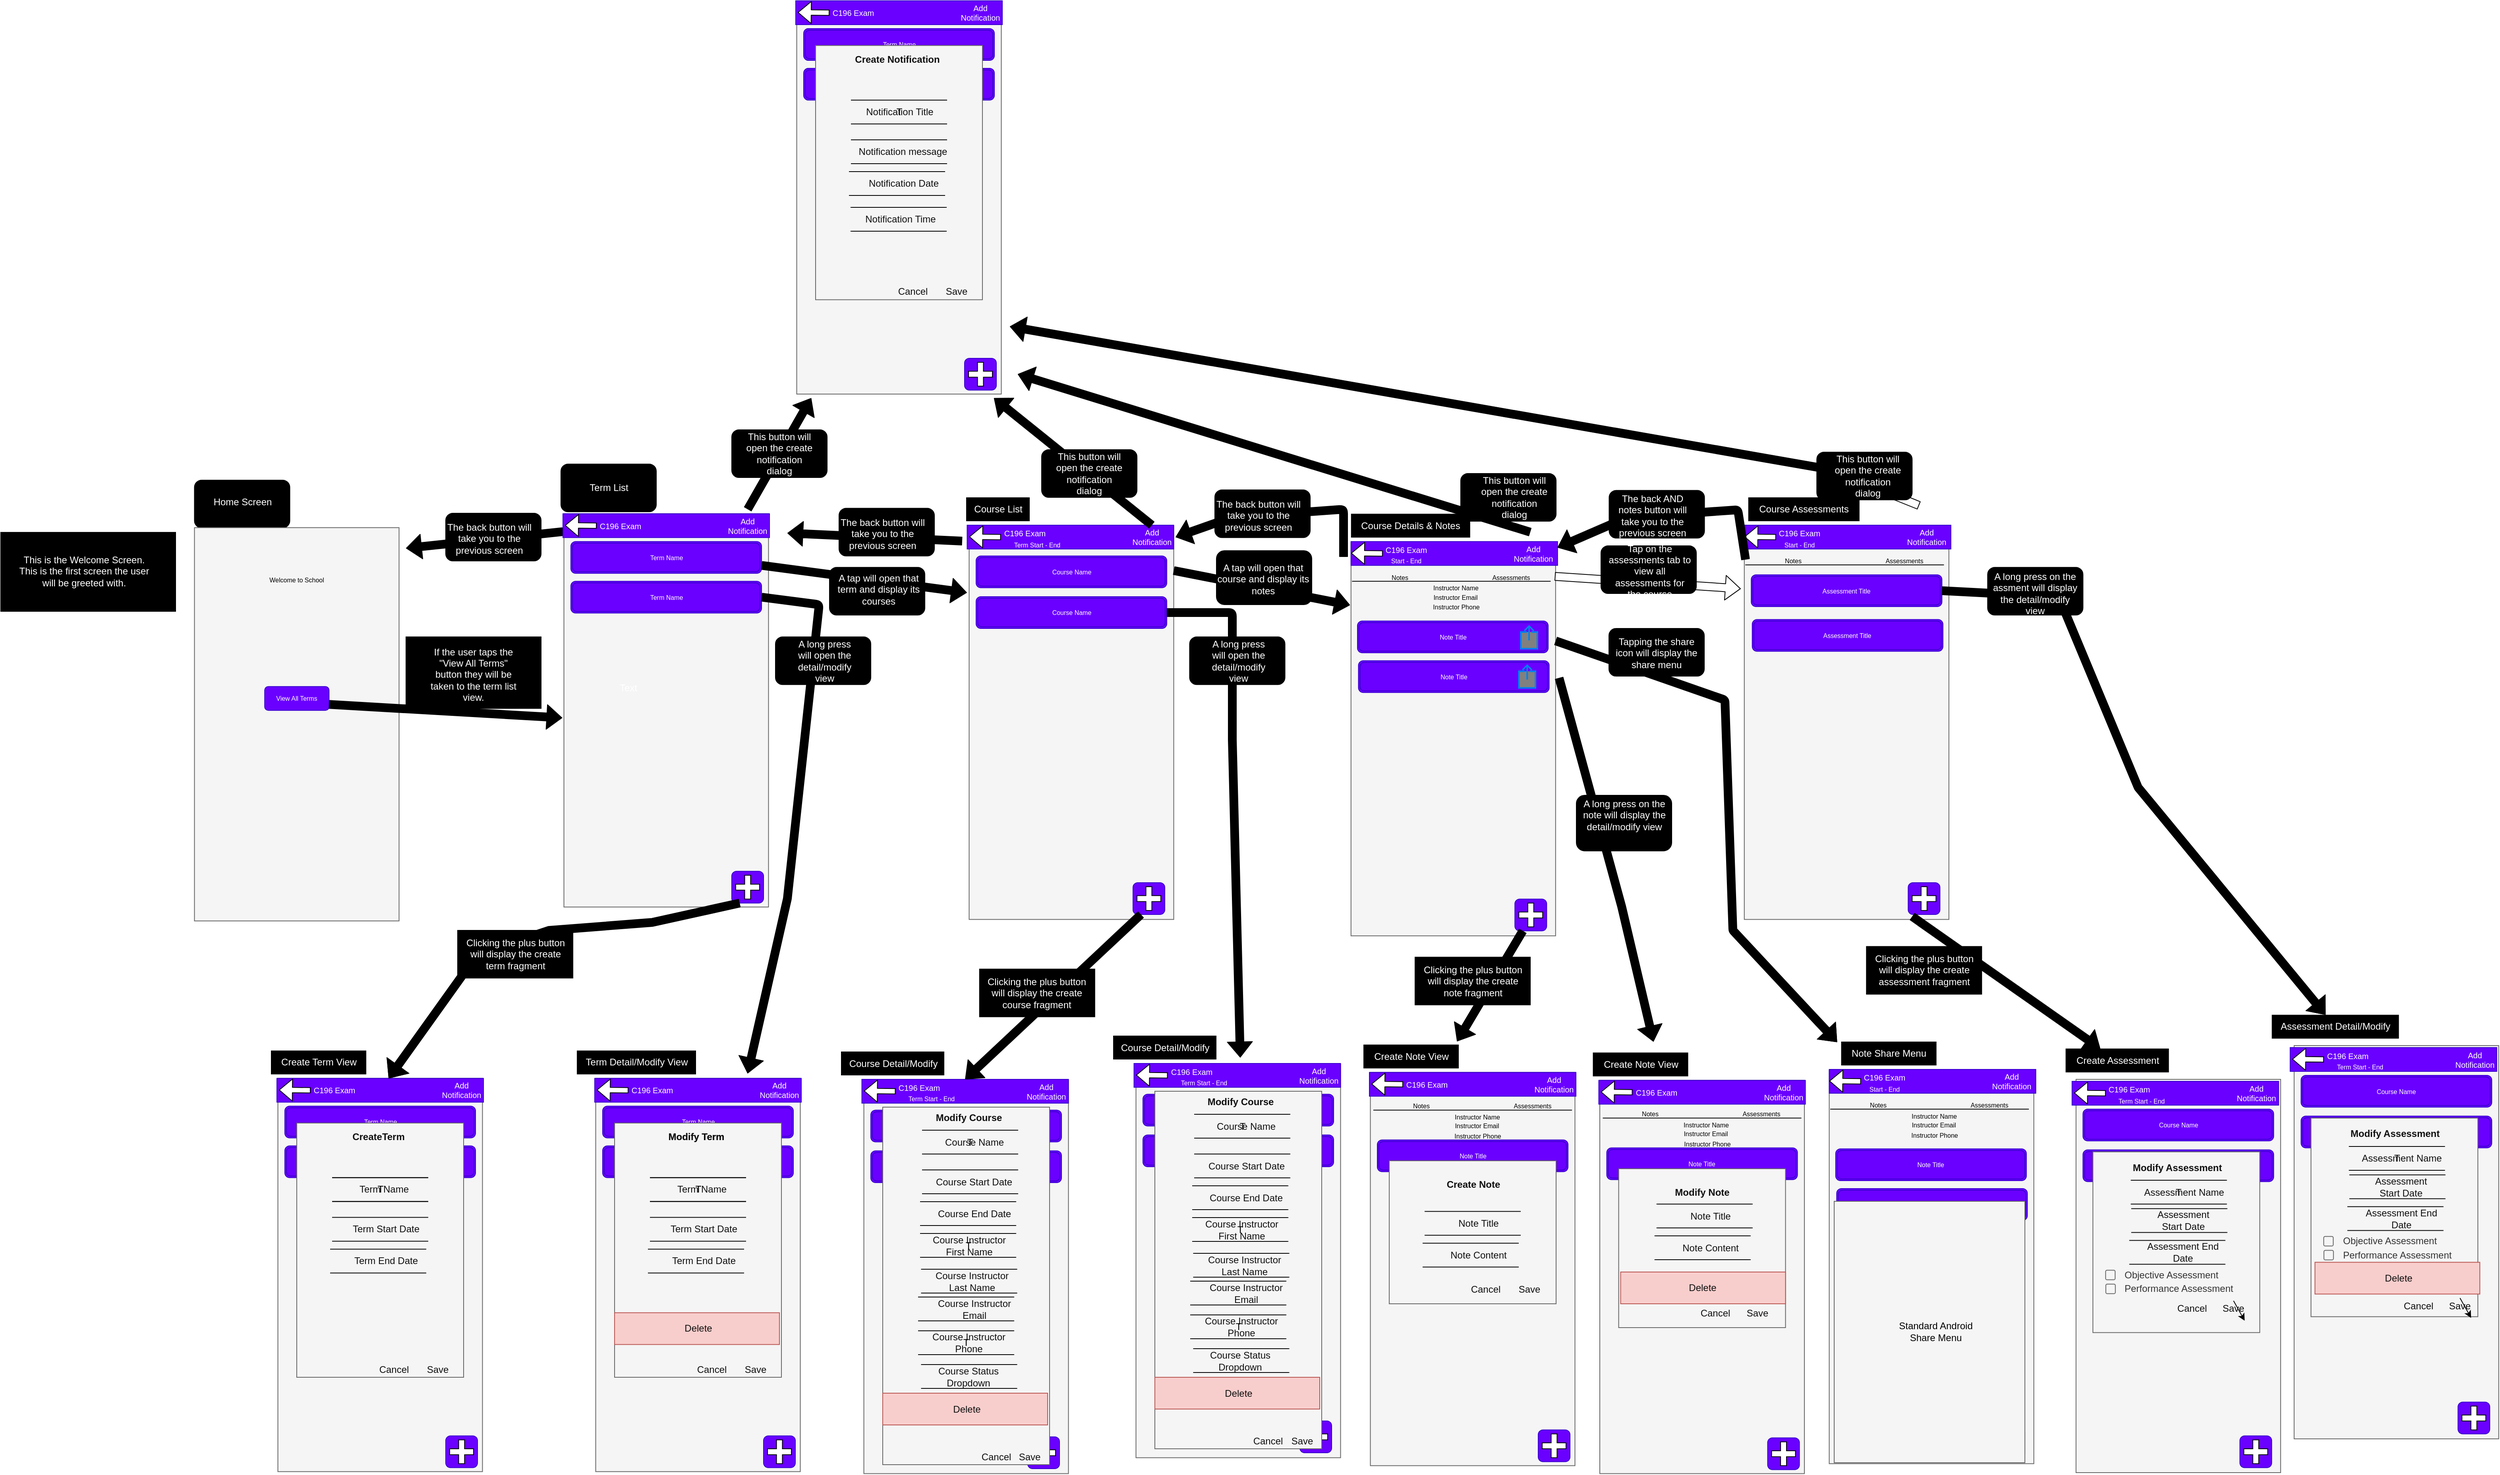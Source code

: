 <mxfile>
    <diagram id="B3RDbLPAY9GJ5ZYiYai2" name="Page-1">
        <mxGraphModel dx="1342" dy="1416" grid="1" gridSize="10" guides="1" tooltips="1" connect="1" arrows="1" fold="1" page="1" pageScale="1" pageWidth="850" pageHeight="1100" math="0" shadow="0">
            <root>
                <mxCell id="0"/>
                <mxCell id="1" parent="0"/>
                <mxCell id="430" value="" style="rounded=1;whiteSpace=wrap;html=1;fontColor=#FFFFFF;fillColor=#000000;" vertex="1" parent="1">
                    <mxGeometry x="85" y="-176.87" width="120" height="60" as="geometry"/>
                </mxCell>
                <mxCell id="429" value="" style="rounded=1;whiteSpace=wrap;html=1;fontColor=#FFFFFF;fillColor=#000000;" vertex="1" parent="1">
                    <mxGeometry x="-376.25" y="-156.61" width="120" height="60" as="geometry"/>
                </mxCell>
                <mxCell id="412" value="" style="shape=flexArrow;endArrow=none;html=1;strokeColor=default;fontColor=#FFFFFF;fillColor=default;entryX=0;entryY=0.25;entryDx=0;entryDy=0;" edge="1" parent="1" target="407">
                    <mxGeometry width="50" height="50" relative="1" as="geometry">
                        <mxPoint x="1794.38" y="-124.74" as="sourcePoint"/>
                        <mxPoint x="650" y="-350" as="targetPoint"/>
                    </mxGeometry>
                </mxCell>
                <mxCell id="307" value="" style="curved=1;endArrow=classic;html=1;strokeColor=default;fontColor=#FFFFFF;fillColor=#000000;shape=flexArrow;entryX=1;entryY=0.5;entryDx=0;entryDy=0;" edge="1" parent="1" target="29">
                    <mxGeometry width="50" height="50" relative="1" as="geometry">
                        <mxPoint x="1070" y="-60" as="sourcePoint"/>
                        <mxPoint x="880" y="160" as="targetPoint"/>
                        <Array as="points">
                            <mxPoint x="1070" y="-120"/>
                            <mxPoint x="930" y="-110"/>
                        </Array>
                    </mxGeometry>
                </mxCell>
                <mxCell id="293" value="" style="shape=flexArrow;endArrow=classic;html=1;strokeColor=default;fontColor=#FFFFFF;fillColor=#000000;" edge="1" parent="1">
                    <mxGeometry width="50" height="50" relative="1" as="geometry">
                        <mxPoint x="590" y="-80" as="sourcePoint"/>
                        <mxPoint x="370" y="-90" as="targetPoint"/>
                    </mxGeometry>
                </mxCell>
                <mxCell id="250" value="" style="shape=flexArrow;endArrow=classic;html=1;strokeColor=default;fontColor=#FFFFFF;fillColor=#000000;exitX=0;exitY=0.75;exitDx=0;exitDy=0;" edge="1" parent="1" source="20">
                    <mxGeometry width="50" height="50" relative="1" as="geometry">
                        <mxPoint x="20" y="-70.62" as="sourcePoint"/>
                        <mxPoint x="-110" y="-71" as="targetPoint"/>
                    </mxGeometry>
                </mxCell>
                <mxCell id="3" value="" style="rounded=0;whiteSpace=wrap;html=1;rotation=90;fillColor=#f5f5f5;fontColor=#333333;strokeColor=#666666;" parent="1" vertex="1">
                    <mxGeometry x="-495" y="21.88" width="495" height="257.5" as="geometry"/>
                </mxCell>
                <mxCell id="5" value="Home Screen" style="text;html=1;align=center;verticalAlign=middle;resizable=0;points=[];autosize=1;strokeColor=none;fillColor=#000000;fontColor=#FFFFFF;" parent="1" vertex="1">
                    <mxGeometry x="-366.25" y="-143.74" width="100" height="30" as="geometry"/>
                </mxCell>
                <mxCell id="6" value="&lt;font color=&quot;#000000&quot; style=&quot;font-size: 8px;&quot;&gt;Welcome to School&lt;/font&gt;" style="text;html=1;align=center;verticalAlign=middle;whiteSpace=wrap;rounded=0;" parent="1" vertex="1">
                    <mxGeometry x="-288.12" y="-46.87" width="81.25" height="30" as="geometry"/>
                </mxCell>
                <mxCell id="7" value="View All Terms" style="rounded=1;whiteSpace=wrap;html=1;fontSize=8;fillColor=#6a00ff;fontColor=#ffffff;strokeColor=#3700CC;" parent="1" vertex="1">
                    <mxGeometry x="-287.87" y="103.13" width="81" height="30" as="geometry"/>
                </mxCell>
                <mxCell id="8" value="" style="rounded=0;whiteSpace=wrap;html=1;rotation=90;fillColor=#f5f5f5;fontColor=#333333;strokeColor=#666666;" parent="1" vertex="1">
                    <mxGeometry x="-30" y="4.38" width="495" height="257.5" as="geometry"/>
                </mxCell>
                <mxCell id="10" value="" style="rounded=1;whiteSpace=wrap;html=1;fontSize=8;fontColor=#ffffff;fillColor=#6a00ff;strokeColor=#3700CC;" parent="1" vertex="1">
                    <mxGeometry x="300" y="335.63" width="40" height="40" as="geometry"/>
                </mxCell>
                <mxCell id="11" value="" style="shape=cross;whiteSpace=wrap;html=1;fontSize=8;fontColor=#000000;size=0.248;" parent="1" vertex="1">
                    <mxGeometry x="305" y="340.63" width="30" height="30" as="geometry"/>
                </mxCell>
                <mxCell id="12" value="Term Name" style="shape=ext;double=1;rounded=1;whiteSpace=wrap;html=1;fontSize=8;fontColor=#ffffff;fillColor=#6a00ff;strokeColor=#3700CC;" parent="1" vertex="1">
                    <mxGeometry x="97.5" y="-79.37" width="240" height="40" as="geometry"/>
                </mxCell>
                <mxCell id="13" value="Term Name" style="shape=ext;double=1;rounded=1;whiteSpace=wrap;html=1;fontSize=8;fontColor=#ffffff;fillColor=#6a00ff;strokeColor=#3700CC;" parent="1" vertex="1">
                    <mxGeometry x="97.5" y="-29.37" width="240" height="40" as="geometry"/>
                </mxCell>
                <mxCell id="14" value="" style="rounded=0;whiteSpace=wrap;html=1;rotation=90;fillColor=#f5f5f5;fontColor=#333333;strokeColor=#666666;" parent="1" vertex="1">
                    <mxGeometry x="480" y="20" width="495" height="257.5" as="geometry"/>
                </mxCell>
                <mxCell id="15" value="Course List" style="text;html=1;align=center;verticalAlign=middle;resizable=0;points=[];autosize=1;strokeColor=none;fillColor=#000000;fontColor=#FFFFFF;" parent="1" vertex="1">
                    <mxGeometry x="595" y="-135" width="80" height="30" as="geometry"/>
                </mxCell>
                <mxCell id="16" value="" style="rounded=1;whiteSpace=wrap;html=1;fontSize=8;fontColor=#ffffff;fillColor=#6a00ff;strokeColor=#3700CC;" parent="1" vertex="1">
                    <mxGeometry x="805" y="350" width="40" height="40" as="geometry"/>
                </mxCell>
                <mxCell id="17" value="" style="shape=cross;whiteSpace=wrap;html=1;fontSize=8;fontColor=#000000;size=0.248;" parent="1" vertex="1">
                    <mxGeometry x="810" y="355" width="30" height="30" as="geometry"/>
                </mxCell>
                <mxCell id="18" value="Course Name" style="shape=ext;double=1;rounded=1;whiteSpace=wrap;html=1;fontSize=8;fontColor=#ffffff;fillColor=#6a00ff;strokeColor=#3700CC;" parent="1" vertex="1">
                    <mxGeometry x="607.5" y="-61.25" width="240" height="40" as="geometry"/>
                </mxCell>
                <mxCell id="19" value="Course Name" style="shape=ext;double=1;rounded=1;whiteSpace=wrap;html=1;fontSize=8;fontColor=#ffffff;fillColor=#6a00ff;strokeColor=#3700CC;" parent="1" vertex="1">
                    <mxGeometry x="607.5" y="-10" width="240" height="40" as="geometry"/>
                </mxCell>
                <mxCell id="20" value="" style="rounded=0;whiteSpace=wrap;html=1;fontSize=8;fontColor=#ffffff;fillColor=#6a00ff;strokeColor=#3700CC;" parent="1" vertex="1">
                    <mxGeometry x="87.5" y="-114.37" width="260" height="30" as="geometry"/>
                </mxCell>
                <mxCell id="21" value="" style="shape=flexArrow;endArrow=classic;html=1;fontSize=8;fontColor=#000000;width=6.667;endSize=5.167;strokeColor=#000000;fillColor=default;" parent="1" edge="1">
                    <mxGeometry width="50" height="50" relative="1" as="geometry">
                        <mxPoint x="130" y="-99.37" as="sourcePoint"/>
                        <mxPoint x="90" y="-99.79" as="targetPoint"/>
                    </mxGeometry>
                </mxCell>
                <mxCell id="22" value="&lt;font style=&quot;font-size: 10px;&quot; color=&quot;#ffffff&quot;&gt;C196 Exam&lt;/font&gt;" style="text;html=1;strokeColor=none;fillColor=none;align=center;verticalAlign=middle;whiteSpace=wrap;rounded=0;fontSize=8;fontColor=#000000;" parent="1" vertex="1">
                    <mxGeometry x="130" y="-114.37" width="60" height="30" as="geometry"/>
                </mxCell>
                <mxCell id="23" value="Add Notification" style="text;html=1;strokeColor=none;fillColor=none;align=center;verticalAlign=middle;whiteSpace=wrap;rounded=0;fontSize=10;fontColor=#FFFFFF;" parent="1" vertex="1">
                    <mxGeometry x="290" y="-114.37" width="60" height="30" as="geometry"/>
                </mxCell>
                <mxCell id="26" value="" style="rounded=0;whiteSpace=wrap;html=1;fontSize=8;fontColor=#ffffff;fillColor=#6a00ff;strokeColor=#3700CC;" parent="1" vertex="1">
                    <mxGeometry x="596.25" y="-100" width="260" height="30" as="geometry"/>
                </mxCell>
                <mxCell id="27" value="" style="shape=flexArrow;endArrow=classic;html=1;fontSize=8;fontColor=#000000;width=6.667;endSize=5.167;strokeColor=#000000;fillColor=default;" parent="1" edge="1">
                    <mxGeometry width="50" height="50" relative="1" as="geometry">
                        <mxPoint x="638.75" y="-85" as="sourcePoint"/>
                        <mxPoint x="598.75" y="-85.42" as="targetPoint"/>
                    </mxGeometry>
                </mxCell>
                <mxCell id="28" value="&lt;font style=&quot;font-size: 10px;&quot; color=&quot;#ffffff&quot;&gt;C196 Exam&lt;/font&gt;" style="text;html=1;strokeColor=none;fillColor=none;align=center;verticalAlign=middle;whiteSpace=wrap;rounded=0;fontSize=8;fontColor=#000000;" parent="1" vertex="1">
                    <mxGeometry x="638.75" y="-100" width="60" height="20" as="geometry"/>
                </mxCell>
                <mxCell id="29" value="Add Notification" style="text;html=1;strokeColor=none;fillColor=none;align=center;verticalAlign=middle;whiteSpace=wrap;rounded=0;fontSize=10;fontColor=#FFFFFF;" parent="1" vertex="1">
                    <mxGeometry x="798.75" y="-100" width="60" height="30" as="geometry"/>
                </mxCell>
                <mxCell id="30" value="&lt;font style=&quot;font-size: 8px;&quot;&gt;Term Start - End&lt;/font&gt;" style="text;html=1;strokeColor=none;fillColor=none;align=center;verticalAlign=middle;whiteSpace=wrap;rounded=0;fontSize=10;fontColor=#FFFFFF;" parent="1" vertex="1">
                    <mxGeometry x="638.75" y="-91.25" width="91.25" height="30" as="geometry"/>
                </mxCell>
                <mxCell id="31" value="" style="rounded=0;whiteSpace=wrap;html=1;rotation=90;fillColor=#f5f5f5;fontColor=#333333;strokeColor=#666666;" parent="1" vertex="1">
                    <mxGeometry x="960.63" y="40.63" width="495" height="257.5" as="geometry"/>
                </mxCell>
                <mxCell id="32" value="" style="rounded=1;whiteSpace=wrap;html=1;fontSize=8;fontColor=#ffffff;fillColor=#6a00ff;strokeColor=#3700CC;" parent="1" vertex="1">
                    <mxGeometry x="1285.63" y="370.63" width="40" height="40" as="geometry"/>
                </mxCell>
                <mxCell id="33" value="" style="shape=cross;whiteSpace=wrap;html=1;fontSize=8;fontColor=#000000;size=0.248;" parent="1" vertex="1">
                    <mxGeometry x="1290.63" y="375.63" width="30" height="30" as="geometry"/>
                </mxCell>
                <mxCell id="34" value="Note Title" style="shape=ext;double=1;rounded=1;whiteSpace=wrap;html=1;fontSize=8;fontColor=#ffffff;fillColor=#6a00ff;strokeColor=#3700CC;" parent="1" vertex="1">
                    <mxGeometry x="1087.51" y="20.63" width="240" height="40" as="geometry"/>
                </mxCell>
                <mxCell id="35" value="Note Title" style="shape=ext;double=1;rounded=1;whiteSpace=wrap;html=1;fontSize=8;fontColor=#ffffff;fillColor=#6a00ff;strokeColor=#3700CC;" parent="1" vertex="1">
                    <mxGeometry x="1088.76" y="70.63" width="240" height="40" as="geometry"/>
                </mxCell>
                <mxCell id="40" value="" style="rounded=0;whiteSpace=wrap;html=1;fontSize=8;fontColor=#ffffff;fillColor=#6a00ff;strokeColor=#3700CC;" parent="1" vertex="1">
                    <mxGeometry x="1079.38" y="-79.37" width="260" height="30" as="geometry"/>
                </mxCell>
                <mxCell id="36" value="" style="shape=flexArrow;endArrow=classic;html=1;fontSize=8;fontColor=#000000;width=6.667;endSize=5.167;strokeColor=#000000;fillColor=default;" parent="1" edge="1">
                    <mxGeometry width="50" height="50" relative="1" as="geometry">
                        <mxPoint x="1119.38" y="-64.37" as="sourcePoint"/>
                        <mxPoint x="1079.38" y="-64.79" as="targetPoint"/>
                    </mxGeometry>
                </mxCell>
                <mxCell id="37" value="&lt;font style=&quot;font-size: 10px;&quot; color=&quot;#ffffff&quot;&gt;C196 Exam&lt;/font&gt;" style="text;html=1;strokeColor=none;fillColor=none;align=center;verticalAlign=middle;whiteSpace=wrap;rounded=0;fontSize=8;fontColor=#000000;" parent="1" vertex="1">
                    <mxGeometry x="1119.38" y="-79.37" width="60" height="20" as="geometry"/>
                </mxCell>
                <mxCell id="38" value="Add Notification" style="text;html=1;strokeColor=none;fillColor=none;align=center;verticalAlign=middle;whiteSpace=wrap;rounded=0;fontSize=10;fontColor=#FFFFFF;" parent="1" vertex="1">
                    <mxGeometry x="1279.38" y="-79.37" width="60" height="30" as="geometry"/>
                </mxCell>
                <mxCell id="39" value="&lt;font style=&quot;font-size: 8px;&quot;&gt;Start - End&lt;/font&gt;" style="text;html=1;strokeColor=none;fillColor=none;align=center;verticalAlign=middle;whiteSpace=wrap;rounded=0;fontSize=10;fontColor=#FFFFFF;" parent="1" vertex="1">
                    <mxGeometry x="1119.38" y="-70.62" width="60" height="30" as="geometry"/>
                </mxCell>
                <mxCell id="41" value="" style="endArrow=none;html=1;strokeColor=#000000;fontSize=8;fontColor=#FFFFFF;fillColor=default;" parent="1" edge="1">
                    <mxGeometry width="50" height="50" relative="1" as="geometry">
                        <mxPoint x="1080.63" y="-29.37" as="sourcePoint"/>
                        <mxPoint x="1330.63" y="-29.37" as="targetPoint"/>
                    </mxGeometry>
                </mxCell>
                <mxCell id="42" value="Notes" style="text;html=1;align=center;verticalAlign=middle;whiteSpace=wrap;rounded=0;fontSize=8;fontColor=#000000;" parent="1" vertex="1">
                    <mxGeometry x="1110.63" y="-49.37" width="60" height="30" as="geometry"/>
                </mxCell>
                <mxCell id="43" value="Assessments" style="text;html=1;strokeColor=none;fillColor=none;align=center;verticalAlign=middle;whiteSpace=wrap;rounded=0;fontSize=8;fontColor=#000000;" parent="1" vertex="1">
                    <mxGeometry x="1250.63" y="-49.37" width="60" height="30" as="geometry"/>
                </mxCell>
                <mxCell id="45" value="Course Assessments" style="text;html=1;align=center;verticalAlign=middle;resizable=0;points=[];autosize=1;strokeColor=none;fillColor=#000000;fontColor=#FFFFFF;" parent="1" vertex="1">
                    <mxGeometry x="1579.38" y="-135" width="140" height="30" as="geometry"/>
                </mxCell>
                <mxCell id="46" value="Instructor Name" style="text;html=1;strokeColor=none;fillColor=none;align=center;verticalAlign=middle;whiteSpace=wrap;rounded=0;fontSize=8;fontColor=#000000;" parent="1" vertex="1">
                    <mxGeometry x="1170.63" y="-35.62" width="81.25" height="30" as="geometry"/>
                </mxCell>
                <mxCell id="47" value="Instructor Email" style="text;html=1;strokeColor=none;fillColor=none;align=center;verticalAlign=middle;whiteSpace=wrap;rounded=0;fontSize=8;fontColor=#000000;" parent="1" vertex="1">
                    <mxGeometry x="1170.63" y="-19.37" width="80" height="20" as="geometry"/>
                </mxCell>
                <mxCell id="48" value="Instructor Phone" style="text;html=1;strokeColor=none;fillColor=none;align=center;verticalAlign=middle;whiteSpace=wrap;rounded=0;fontSize=8;fontColor=#000000;" parent="1" vertex="1">
                    <mxGeometry x="1171.88" y="-4.37" width="80" height="15" as="geometry"/>
                </mxCell>
                <mxCell id="49" value="" style="rounded=0;whiteSpace=wrap;html=1;rotation=90;fillColor=#f5f5f5;fontColor=#333333;strokeColor=#666666;" parent="1" vertex="1">
                    <mxGeometry x="1455.63" y="20" width="495" height="257.5" as="geometry"/>
                </mxCell>
                <mxCell id="50" value="" style="rounded=1;whiteSpace=wrap;html=1;fontSize=8;fontColor=#ffffff;fillColor=#6a00ff;strokeColor=#3700CC;" parent="1" vertex="1">
                    <mxGeometry x="1780.63" y="350" width="40" height="40" as="geometry"/>
                </mxCell>
                <mxCell id="51" value="" style="shape=cross;whiteSpace=wrap;html=1;fontSize=8;fontColor=#000000;size=0.248;" parent="1" vertex="1">
                    <mxGeometry x="1785.63" y="355" width="30" height="30" as="geometry"/>
                </mxCell>
                <mxCell id="52" value="Assessment Title" style="shape=ext;double=1;rounded=1;whiteSpace=wrap;html=1;fontSize=8;fontColor=#ffffff;fillColor=#6a00ff;strokeColor=#3700CC;" parent="1" vertex="1">
                    <mxGeometry x="1583.13" y="-37.5" width="240" height="40" as="geometry"/>
                </mxCell>
                <mxCell id="53" value="Assessment Title" style="shape=ext;double=1;rounded=1;whiteSpace=wrap;html=1;fontSize=8;fontColor=#ffffff;fillColor=#6a00ff;strokeColor=#3700CC;" parent="1" vertex="1">
                    <mxGeometry x="1584.38" y="18.75" width="240" height="40" as="geometry"/>
                </mxCell>
                <mxCell id="54" value="" style="rounded=0;whiteSpace=wrap;html=1;fontSize=8;fontColor=#ffffff;fillColor=#6a00ff;strokeColor=#3700CC;" parent="1" vertex="1">
                    <mxGeometry x="1574.38" y="-100" width="260" height="30" as="geometry"/>
                </mxCell>
                <mxCell id="55" value="" style="shape=flexArrow;endArrow=classic;html=1;fontSize=8;fontColor=#000000;width=6.667;endSize=5.167;strokeColor=#000000;fillColor=default;" parent="1" edge="1">
                    <mxGeometry width="50" height="50" relative="1" as="geometry">
                        <mxPoint x="1614.38" y="-85" as="sourcePoint"/>
                        <mxPoint x="1574.38" y="-85.42" as="targetPoint"/>
                    </mxGeometry>
                </mxCell>
                <mxCell id="56" value="&lt;font style=&quot;font-size: 10px;&quot; color=&quot;#ffffff&quot;&gt;C196 Exam&lt;/font&gt;" style="text;html=1;strokeColor=none;fillColor=none;align=center;verticalAlign=middle;whiteSpace=wrap;rounded=0;fontSize=8;fontColor=#000000;" parent="1" vertex="1">
                    <mxGeometry x="1614.38" y="-100" width="60" height="20" as="geometry"/>
                </mxCell>
                <mxCell id="57" value="Add Notification" style="text;html=1;strokeColor=none;fillColor=none;align=center;verticalAlign=middle;whiteSpace=wrap;rounded=0;fontSize=10;fontColor=#FFFFFF;" parent="1" vertex="1">
                    <mxGeometry x="1774.38" y="-100" width="60" height="30" as="geometry"/>
                </mxCell>
                <mxCell id="58" value="&lt;font style=&quot;font-size: 8px;&quot;&gt;Start - End&lt;/font&gt;" style="text;html=1;strokeColor=none;fillColor=none;align=center;verticalAlign=middle;whiteSpace=wrap;rounded=0;fontSize=10;fontColor=#FFFFFF;" parent="1" vertex="1">
                    <mxGeometry x="1614.38" y="-91.25" width="60" height="30" as="geometry"/>
                </mxCell>
                <mxCell id="59" value="" style="endArrow=none;html=1;strokeColor=#000000;fontSize=8;fontColor=#FFFFFF;fillColor=default;" parent="1" edge="1">
                    <mxGeometry width="50" height="50" relative="1" as="geometry">
                        <mxPoint x="1575.63" y="-50" as="sourcePoint"/>
                        <mxPoint x="1825.63" y="-50" as="targetPoint"/>
                    </mxGeometry>
                </mxCell>
                <mxCell id="60" value="Notes" style="text;html=1;align=center;verticalAlign=middle;whiteSpace=wrap;rounded=0;fontSize=8;fontColor=#000000;" parent="1" vertex="1">
                    <mxGeometry x="1605.63" y="-70" width="60" height="30" as="geometry"/>
                </mxCell>
                <mxCell id="61" value="Assessments" style="text;html=1;strokeColor=none;fillColor=none;align=center;verticalAlign=middle;whiteSpace=wrap;rounded=0;fontSize=8;fontColor=#000000;" parent="1" vertex="1">
                    <mxGeometry x="1745.63" y="-70" width="60" height="30" as="geometry"/>
                </mxCell>
                <mxCell id="63" value="Course Details &amp;amp; Notes" style="text;html=1;align=center;verticalAlign=middle;resizable=0;points=[];autosize=1;strokeColor=none;fillColor=#000000;fontColor=#FFFFFF;" parent="1" vertex="1">
                    <mxGeometry x="1079.38" y="-114.37" width="150" height="30" as="geometry"/>
                </mxCell>
                <mxCell id="64" value="" style="rounded=0;whiteSpace=wrap;html=1;rotation=90;fillColor=#f5f5f5;fontColor=#333333;strokeColor=#666666;" parent="1" vertex="1">
                    <mxGeometry x="10" y="715" width="495" height="257.5" as="geometry"/>
                </mxCell>
                <mxCell id="65" value="Term Detail/Modify View" style="text;html=1;align=center;verticalAlign=middle;resizable=0;points=[];autosize=1;strokeColor=none;fillColor=#000000;fontColor=#FFFFFF;" parent="1" vertex="1">
                    <mxGeometry x="105" y="561.25" width="150" height="30" as="geometry"/>
                </mxCell>
                <mxCell id="66" value="" style="rounded=1;whiteSpace=wrap;html=1;fontSize=8;fontColor=#ffffff;fillColor=#6a00ff;strokeColor=#3700CC;" parent="1" vertex="1">
                    <mxGeometry x="340" y="1046.25" width="40" height="40" as="geometry"/>
                </mxCell>
                <mxCell id="67" value="" style="shape=cross;whiteSpace=wrap;html=1;fontSize=8;fontColor=#000000;size=0.248;" parent="1" vertex="1">
                    <mxGeometry x="345" y="1051.25" width="30" height="30" as="geometry"/>
                </mxCell>
                <mxCell id="68" value="Term Name" style="shape=ext;double=1;rounded=1;whiteSpace=wrap;html=1;fontSize=8;fontColor=#ffffff;fillColor=#6a00ff;strokeColor=#3700CC;" parent="1" vertex="1">
                    <mxGeometry x="137.5" y="631.25" width="240" height="40" as="geometry"/>
                </mxCell>
                <mxCell id="69" value="Term Name" style="shape=ext;double=1;rounded=1;whiteSpace=wrap;html=1;fontSize=8;fontColor=#ffffff;fillColor=#6a00ff;strokeColor=#3700CC;" parent="1" vertex="1">
                    <mxGeometry x="137.5" y="681.25" width="240" height="40" as="geometry"/>
                </mxCell>
                <mxCell id="70" value="" style="rounded=0;whiteSpace=wrap;html=1;fontSize=8;fontColor=#ffffff;fillColor=#6a00ff;strokeColor=#3700CC;" parent="1" vertex="1">
                    <mxGeometry x="127.5" y="596.25" width="260" height="30" as="geometry"/>
                </mxCell>
                <mxCell id="71" value="" style="shape=flexArrow;endArrow=classic;html=1;fontSize=8;fontColor=#000000;width=6.667;endSize=5.167;strokeColor=#000000;fillColor=default;" parent="1" edge="1">
                    <mxGeometry width="50" height="50" relative="1" as="geometry">
                        <mxPoint x="170" y="611.25" as="sourcePoint"/>
                        <mxPoint x="130" y="610.83" as="targetPoint"/>
                    </mxGeometry>
                </mxCell>
                <mxCell id="72" value="&lt;font style=&quot;font-size: 10px;&quot; color=&quot;#ffffff&quot;&gt;C196 Exam&lt;/font&gt;" style="text;html=1;strokeColor=none;fillColor=none;align=center;verticalAlign=middle;whiteSpace=wrap;rounded=0;fontSize=8;fontColor=#000000;" parent="1" vertex="1">
                    <mxGeometry x="170" y="596.25" width="60" height="30" as="geometry"/>
                </mxCell>
                <mxCell id="73" value="Add Notification" style="text;html=1;strokeColor=none;fillColor=none;align=center;verticalAlign=middle;whiteSpace=wrap;rounded=0;fontSize=10;fontColor=#FFFFFF;" parent="1" vertex="1">
                    <mxGeometry x="330" y="596.25" width="60" height="30" as="geometry"/>
                </mxCell>
                <mxCell id="74" value="" style="rounded=0;whiteSpace=wrap;html=1;fillColor=#f5f5f5;fontColor=#333333;strokeColor=#666666;" parent="1" vertex="1">
                    <mxGeometry x="152.5" y="652.5" width="210" height="320" as="geometry"/>
                </mxCell>
                <mxCell id="75" value="T" style="shape=partialRectangle;whiteSpace=wrap;html=1;left=0;right=0;fillColor=none;strokeColor=#000000;" parent="1" vertex="1">
                    <mxGeometry x="197.5" y="721.25" width="120" height="30" as="geometry"/>
                </mxCell>
                <mxCell id="76" value="&lt;font style=&quot;font-size: 12px;&quot;&gt;Modify Term&lt;/font&gt;" style="text;html=1;fontSize=24;fontStyle=1;verticalAlign=middle;align=center;fontColor=#100f0f;" parent="1" vertex="1">
                    <mxGeometry x="205" y="660.25" width="100" height="11" as="geometry"/>
                </mxCell>
                <mxCell id="77" value="" style="shape=partialRectangle;whiteSpace=wrap;html=1;left=0;right=0;fillColor=none;strokeColor=#000000;" parent="1" vertex="1">
                    <mxGeometry x="197.5" y="771.25" width="120" height="30" as="geometry"/>
                </mxCell>
                <mxCell id="78" value="" style="shape=partialRectangle;whiteSpace=wrap;html=1;left=0;right=0;fillColor=none;strokeColor=#000000;" parent="1" vertex="1">
                    <mxGeometry x="195" y="811.25" width="120" height="30" as="geometry"/>
                </mxCell>
                <mxCell id="79" value="Term Name" style="text;html=1;strokeColor=none;fillColor=none;align=center;verticalAlign=middle;whiteSpace=wrap;rounded=0;fontSize=12;fontColor=#100f0f;" parent="1" vertex="1">
                    <mxGeometry x="225" y="721.25" width="75" height="30" as="geometry"/>
                </mxCell>
                <mxCell id="80" value="Term Start Date" style="text;html=1;strokeColor=none;fillColor=none;align=center;verticalAlign=middle;whiteSpace=wrap;rounded=0;fontSize=12;fontColor=#100f0f;" parent="1" vertex="1">
                    <mxGeometry x="220" y="771.25" width="90" height="30" as="geometry"/>
                </mxCell>
                <mxCell id="81" value="Term End Date" style="text;html=1;strokeColor=none;fillColor=none;align=center;verticalAlign=middle;whiteSpace=wrap;rounded=0;fontSize=12;fontColor=#100f0f;" parent="1" vertex="1">
                    <mxGeometry x="220" y="811.25" width="90" height="30" as="geometry"/>
                </mxCell>
                <mxCell id="82" value="" style="rounded=0;whiteSpace=wrap;html=1;rotation=90;fillColor=#f5f5f5;fontColor=#333333;strokeColor=#666666;" parent="1" vertex="1">
                    <mxGeometry x="690" y="697.5" width="495" height="257.5" as="geometry"/>
                </mxCell>
                <mxCell id="83" value="Course Detail/Modify" style="text;html=1;align=center;verticalAlign=middle;resizable=0;points=[];autosize=1;strokeColor=none;fillColor=#000000;fontColor=#FFFFFF;" parent="1" vertex="1">
                    <mxGeometry x="780" y="542.5" width="130" height="30" as="geometry"/>
                </mxCell>
                <mxCell id="84" value="" style="rounded=1;whiteSpace=wrap;html=1;fontSize=8;fontColor=#ffffff;fillColor=#6a00ff;strokeColor=#3700CC;" parent="1" vertex="1">
                    <mxGeometry x="1015" y="1027.5" width="40" height="40" as="geometry"/>
                </mxCell>
                <mxCell id="85" value="" style="shape=cross;whiteSpace=wrap;html=1;fontSize=8;fontColor=#000000;size=0.248;" parent="1" vertex="1">
                    <mxGeometry x="1020" y="1032.5" width="30" height="30" as="geometry"/>
                </mxCell>
                <mxCell id="86" value="Course Name" style="shape=ext;double=1;rounded=1;whiteSpace=wrap;html=1;fontSize=8;fontColor=#ffffff;fillColor=#6a00ff;strokeColor=#3700CC;" parent="1" vertex="1">
                    <mxGeometry x="817.5" y="616.25" width="240" height="40" as="geometry"/>
                </mxCell>
                <mxCell id="87" value="Course Name" style="shape=ext;double=1;rounded=1;whiteSpace=wrap;html=1;fontSize=8;fontColor=#ffffff;fillColor=#6a00ff;strokeColor=#3700CC;" parent="1" vertex="1">
                    <mxGeometry x="817.5" y="667.5" width="240" height="40" as="geometry"/>
                </mxCell>
                <mxCell id="88" value="" style="rounded=0;whiteSpace=wrap;html=1;fontSize=8;fontColor=#ffffff;fillColor=#6a00ff;strokeColor=#3700CC;" parent="1" vertex="1">
                    <mxGeometry x="806.25" y="577.5" width="260" height="30" as="geometry"/>
                </mxCell>
                <mxCell id="89" value="" style="shape=flexArrow;endArrow=classic;html=1;fontSize=8;fontColor=#000000;width=6.667;endSize=5.167;strokeColor=#000000;fillColor=default;" parent="1" edge="1">
                    <mxGeometry width="50" height="50" relative="1" as="geometry">
                        <mxPoint x="848.75" y="592.5" as="sourcePoint"/>
                        <mxPoint x="808.75" y="592.08" as="targetPoint"/>
                    </mxGeometry>
                </mxCell>
                <mxCell id="90" value="&lt;font style=&quot;font-size: 10px;&quot; color=&quot;#ffffff&quot;&gt;C196 Exam&lt;/font&gt;" style="text;html=1;strokeColor=none;fillColor=none;align=center;verticalAlign=middle;whiteSpace=wrap;rounded=0;fontSize=8;fontColor=#000000;" parent="1" vertex="1">
                    <mxGeometry x="848.75" y="577.5" width="60" height="20" as="geometry"/>
                </mxCell>
                <mxCell id="91" value="Add Notification" style="text;html=1;strokeColor=none;fillColor=none;align=center;verticalAlign=middle;whiteSpace=wrap;rounded=0;fontSize=10;fontColor=#FFFFFF;" parent="1" vertex="1">
                    <mxGeometry x="1008.75" y="577.5" width="60" height="30" as="geometry"/>
                </mxCell>
                <mxCell id="92" value="&lt;font style=&quot;font-size: 8px;&quot;&gt;Term Start - End&lt;/font&gt;" style="text;html=1;strokeColor=none;fillColor=none;align=center;verticalAlign=middle;whiteSpace=wrap;rounded=0;fontSize=10;fontColor=#FFFFFF;" parent="1" vertex="1">
                    <mxGeometry x="848.75" y="586.25" width="91.25" height="30" as="geometry"/>
                </mxCell>
                <mxCell id="94" value="Cancel" style="text;html=1;strokeColor=none;fillColor=none;align=center;verticalAlign=middle;whiteSpace=wrap;rounded=0;fontSize=12;fontColor=#100f0f;" parent="1" vertex="1">
                    <mxGeometry x="250" y="952.5" width="50" height="20" as="geometry"/>
                </mxCell>
                <mxCell id="95" value="Save" style="text;html=1;strokeColor=none;fillColor=none;align=center;verticalAlign=middle;whiteSpace=wrap;rounded=0;fontSize=12;fontColor=#100f0f;" parent="1" vertex="1">
                    <mxGeometry x="305" y="952.5" width="50" height="20" as="geometry"/>
                </mxCell>
                <mxCell id="98" value="&lt;font style=&quot;font-size: 12px;&quot;&gt;Modify Term&lt;/font&gt;" style="text;html=1;fontSize=24;fontStyle=1;verticalAlign=middle;align=center;fontColor=#100f0f;" parent="1" vertex="1">
                    <mxGeometry x="205" y="660.25" width="100" height="11" as="geometry"/>
                </mxCell>
                <mxCell id="99" value="T" style="shape=partialRectangle;whiteSpace=wrap;html=1;left=0;right=0;fillColor=none;strokeColor=#000000;" parent="1" vertex="1">
                    <mxGeometry x="197.5" y="721.25" width="120" height="30" as="geometry"/>
                </mxCell>
                <mxCell id="100" value="" style="rounded=0;whiteSpace=wrap;html=1;fillColor=#f5f5f5;fontColor=#333333;strokeColor=#666666;" parent="1" vertex="1">
                    <mxGeometry x="832.5" y="612.5" width="210" height="450" as="geometry"/>
                </mxCell>
                <mxCell id="101" value="T" style="shape=partialRectangle;whiteSpace=wrap;html=1;left=0;right=0;fillColor=none;strokeColor=#000000;" parent="1" vertex="1">
                    <mxGeometry x="882.5" y="641.5" width="120" height="30" as="geometry"/>
                </mxCell>
                <mxCell id="102" value="&lt;font style=&quot;font-size: 12px;&quot;&gt;Modify Course&lt;/font&gt;" style="text;html=1;fontSize=24;fontStyle=1;verticalAlign=middle;align=center;fontColor=#100f0f;" parent="1" vertex="1">
                    <mxGeometry x="890" y="616.25" width="100" height="11" as="geometry"/>
                </mxCell>
                <mxCell id="103" value="" style="shape=partialRectangle;whiteSpace=wrap;html=1;left=0;right=0;fillColor=none;strokeColor=#000000;" parent="1" vertex="1">
                    <mxGeometry x="882.5" y="691.5" width="120" height="30" as="geometry"/>
                </mxCell>
                <mxCell id="104" value="" style="shape=partialRectangle;whiteSpace=wrap;html=1;left=0;right=0;fillColor=none;strokeColor=#000000;" parent="1" vertex="1">
                    <mxGeometry x="880" y="731.5" width="120" height="30" as="geometry"/>
                </mxCell>
                <mxCell id="105" value="Course Name" style="text;html=1;strokeColor=none;fillColor=none;align=center;verticalAlign=middle;whiteSpace=wrap;rounded=0;fontSize=12;fontColor=#100f0f;" parent="1" vertex="1">
                    <mxGeometry x="900" y="641.5" width="95" height="30" as="geometry"/>
                </mxCell>
                <mxCell id="106" value="Course Start Date" style="text;html=1;strokeColor=none;fillColor=none;align=center;verticalAlign=middle;whiteSpace=wrap;rounded=0;fontSize=12;fontColor=#100f0f;" parent="1" vertex="1">
                    <mxGeometry x="897.5" y="691.5" width="100" height="30" as="geometry"/>
                </mxCell>
                <mxCell id="107" value="Course End Date" style="text;html=1;strokeColor=none;fillColor=none;align=center;verticalAlign=middle;whiteSpace=wrap;rounded=0;fontSize=12;fontColor=#100f0f;" parent="1" vertex="1">
                    <mxGeometry x="900" y="731.5" width="95" height="30" as="geometry"/>
                </mxCell>
                <mxCell id="108" value="Cancel" style="text;html=1;strokeColor=none;fillColor=none;align=center;verticalAlign=middle;whiteSpace=wrap;rounded=0;fontSize=12;fontColor=#100f0f;" parent="1" vertex="1">
                    <mxGeometry x="950" y="1042.5" width="50" height="20" as="geometry"/>
                </mxCell>
                <mxCell id="109" value="Save" style="text;html=1;strokeColor=none;fillColor=none;align=center;verticalAlign=middle;whiteSpace=wrap;rounded=0;fontSize=12;fontColor=#100f0f;" parent="1" vertex="1">
                    <mxGeometry x="992.5" y="1042.5" width="50" height="20" as="geometry"/>
                </mxCell>
                <mxCell id="113" value="" style="rounded=0;whiteSpace=wrap;html=1;strokeColor=#b85450;fontSize=12;fillColor=#f8cecc;" parent="1" vertex="1">
                    <mxGeometry x="152.5" y="891.25" width="207.5" height="40" as="geometry"/>
                </mxCell>
                <mxCell id="114" value="Delete" style="text;html=1;strokeColor=none;fillColor=none;align=center;verticalAlign=middle;whiteSpace=wrap;rounded=0;fontSize=12;fontColor=#100f0f;" parent="1" vertex="1">
                    <mxGeometry x="228" y="896.25" width="60" height="30" as="geometry"/>
                </mxCell>
                <mxCell id="115" value="T" style="shape=partialRectangle;whiteSpace=wrap;html=1;left=0;right=0;fillColor=none;strokeColor=#000000;" parent="1" vertex="1">
                    <mxGeometry x="880" y="771.5" width="120" height="30" as="geometry"/>
                </mxCell>
                <mxCell id="116" value="" style="shape=partialRectangle;whiteSpace=wrap;html=1;left=0;right=0;fillColor=none;strokeColor=#000000;" parent="1" vertex="1">
                    <mxGeometry x="881.25" y="816.5" width="120" height="30" as="geometry"/>
                </mxCell>
                <mxCell id="117" value="" style="shape=partialRectangle;whiteSpace=wrap;html=1;left=0;right=0;fillColor=none;strokeColor=#000000;" parent="1" vertex="1">
                    <mxGeometry x="877.5" y="851.5" width="120" height="30" as="geometry"/>
                </mxCell>
                <mxCell id="118" value="Course Instructor First Name" style="text;html=1;strokeColor=none;fillColor=none;align=center;verticalAlign=middle;whiteSpace=wrap;rounded=0;fontSize=12;fontColor=#100f0f;" parent="1" vertex="1">
                    <mxGeometry x="892.5" y="771.5" width="97.5" height="30" as="geometry"/>
                </mxCell>
                <mxCell id="119" value="Course Instructor Last Name" style="text;html=1;strokeColor=none;fillColor=none;align=center;verticalAlign=middle;whiteSpace=wrap;rounded=0;fontSize=12;fontColor=#100f0f;" parent="1" vertex="1">
                    <mxGeometry x="895.63" y="816.5" width="98.75" height="30" as="geometry"/>
                </mxCell>
                <mxCell id="120" value="Course Instructor Email" style="text;html=1;strokeColor=none;fillColor=none;align=center;verticalAlign=middle;whiteSpace=wrap;rounded=0;fontSize=12;fontColor=#100f0f;" parent="1" vertex="1">
                    <mxGeometry x="900" y="851.5" width="95" height="30" as="geometry"/>
                </mxCell>
                <mxCell id="122" value="T" style="shape=partialRectangle;whiteSpace=wrap;html=1;left=0;right=0;fillColor=none;strokeColor=#000000;" parent="1" vertex="1">
                    <mxGeometry x="877.5" y="894" width="120" height="30" as="geometry"/>
                </mxCell>
                <mxCell id="123" value="" style="shape=partialRectangle;whiteSpace=wrap;html=1;left=0;right=0;fillColor=none;strokeColor=#000000;" parent="1" vertex="1">
                    <mxGeometry x="881.25" y="936.5" width="120" height="30" as="geometry"/>
                </mxCell>
                <mxCell id="125" value="Course Instructor Phone" style="text;html=1;strokeColor=none;fillColor=none;align=center;verticalAlign=middle;whiteSpace=wrap;rounded=0;fontSize=12;fontColor=#100f0f;" parent="1" vertex="1">
                    <mxGeometry x="890.63" y="894" width="101.25" height="30" as="geometry"/>
                </mxCell>
                <mxCell id="126" value="Course Status Dropdown" style="text;html=1;strokeColor=none;fillColor=none;align=center;verticalAlign=middle;whiteSpace=wrap;rounded=0;fontSize=12;fontColor=#100f0f;" parent="1" vertex="1">
                    <mxGeometry x="895" y="936.5" width="90" height="30" as="geometry"/>
                </mxCell>
                <mxCell id="129" value="" style="rounded=0;whiteSpace=wrap;html=1;strokeColor=#b85450;fontSize=12;fillColor=#f8cecc;" parent="1" vertex="1">
                    <mxGeometry x="832.5" y="972.5" width="207.5" height="40" as="geometry"/>
                </mxCell>
                <mxCell id="130" value="Delete" style="text;html=1;strokeColor=none;fillColor=none;align=center;verticalAlign=middle;whiteSpace=wrap;rounded=0;fontSize=12;fontColor=#100f0f;" parent="1" vertex="1">
                    <mxGeometry x="908" y="977.5" width="60" height="30" as="geometry"/>
                </mxCell>
                <mxCell id="131" value="" style="rounded=0;whiteSpace=wrap;html=1;rotation=90;fillColor=#f5f5f5;fontColor=#333333;strokeColor=#666666;" vertex="1" parent="1">
                    <mxGeometry x="2147.63" y="673.75" width="495" height="257.5" as="geometry"/>
                </mxCell>
                <mxCell id="132" value="Assessment Detail/Modify" style="text;html=1;align=center;verticalAlign=middle;resizable=0;points=[];autosize=1;strokeColor=none;fillColor=#000000;fontColor=#FFFFFF;" vertex="1" parent="1">
                    <mxGeometry x="2238.26" y="516.25" width="160" height="30" as="geometry"/>
                </mxCell>
                <mxCell id="133" value="" style="rounded=1;whiteSpace=wrap;html=1;fontSize=8;fontColor=#ffffff;fillColor=#6a00ff;strokeColor=#3700CC;" vertex="1" parent="1">
                    <mxGeometry x="2472.63" y="1003.75" width="40" height="40" as="geometry"/>
                </mxCell>
                <mxCell id="134" value="" style="shape=cross;whiteSpace=wrap;html=1;fontSize=8;fontColor=#000000;size=0.248;" vertex="1" parent="1">
                    <mxGeometry x="2477.63" y="1008.75" width="30" height="30" as="geometry"/>
                </mxCell>
                <mxCell id="135" value="Course Name" style="shape=ext;double=1;rounded=1;whiteSpace=wrap;html=1;fontSize=8;fontColor=#ffffff;fillColor=#6a00ff;strokeColor=#3700CC;" vertex="1" parent="1">
                    <mxGeometry x="2275.13" y="592.5" width="240" height="40" as="geometry"/>
                </mxCell>
                <mxCell id="136" value="Course Name" style="shape=ext;double=1;rounded=1;whiteSpace=wrap;html=1;fontSize=8;fontColor=#ffffff;fillColor=#6a00ff;strokeColor=#3700CC;" vertex="1" parent="1">
                    <mxGeometry x="2275.13" y="643.75" width="240" height="40" as="geometry"/>
                </mxCell>
                <mxCell id="137" value="" style="rounded=0;whiteSpace=wrap;html=1;fontSize=8;fontColor=#ffffff;fillColor=#6a00ff;strokeColor=#3700CC;" vertex="1" parent="1">
                    <mxGeometry x="2261.38" y="557.5" width="260" height="30" as="geometry"/>
                </mxCell>
                <mxCell id="138" value="" style="shape=flexArrow;endArrow=classic;html=1;fontSize=8;fontColor=#000000;width=6.667;endSize=5.167;strokeColor=#000000;fillColor=default;" edge="1" parent="1">
                    <mxGeometry width="50" height="50" relative="1" as="geometry">
                        <mxPoint x="2303.88" y="572.5" as="sourcePoint"/>
                        <mxPoint x="2263.88" y="572.08" as="targetPoint"/>
                    </mxGeometry>
                </mxCell>
                <mxCell id="139" value="&lt;font style=&quot;font-size: 10px;&quot; color=&quot;#ffffff&quot;&gt;C196 Exam&lt;/font&gt;" style="text;html=1;strokeColor=none;fillColor=none;align=center;verticalAlign=middle;whiteSpace=wrap;rounded=0;fontSize=8;fontColor=#000000;" vertex="1" parent="1">
                    <mxGeometry x="2303.88" y="557.5" width="60" height="20" as="geometry"/>
                </mxCell>
                <mxCell id="140" value="Add Notification" style="text;html=1;strokeColor=none;fillColor=none;align=center;verticalAlign=middle;whiteSpace=wrap;rounded=0;fontSize=10;fontColor=#FFFFFF;" vertex="1" parent="1">
                    <mxGeometry x="2463.88" y="557.5" width="60" height="30" as="geometry"/>
                </mxCell>
                <mxCell id="141" value="&lt;font style=&quot;font-size: 8px;&quot;&gt;Term Start - End&lt;/font&gt;" style="text;html=1;strokeColor=none;fillColor=none;align=center;verticalAlign=middle;whiteSpace=wrap;rounded=0;fontSize=10;fontColor=#FFFFFF;" vertex="1" parent="1">
                    <mxGeometry x="2303.88" y="566.25" width="91.25" height="30" as="geometry"/>
                </mxCell>
                <mxCell id="142" value="" style="rounded=0;whiteSpace=wrap;html=1;fillColor=#f5f5f5;fontColor=#333333;strokeColor=#666666;" vertex="1" parent="1">
                    <mxGeometry x="2287.63" y="646.25" width="210" height="250" as="geometry"/>
                </mxCell>
                <mxCell id="143" value="T" style="shape=partialRectangle;whiteSpace=wrap;html=1;left=0;right=0;fillColor=none;strokeColor=#000000;" vertex="1" parent="1">
                    <mxGeometry x="2335.76" y="682" width="120" height="30" as="geometry"/>
                </mxCell>
                <mxCell id="144" value="&lt;font style=&quot;font-size: 12px;&quot;&gt;Modify Assessment&lt;/font&gt;" style="text;html=1;fontSize=24;fontStyle=1;verticalAlign=middle;align=center;fontColor=#100f0f;" vertex="1" parent="1">
                    <mxGeometry x="2343.26" y="656.75" width="100" height="11" as="geometry"/>
                </mxCell>
                <mxCell id="145" value="" style="shape=partialRectangle;whiteSpace=wrap;html=1;left=0;right=0;fillColor=none;strokeColor=#000000;" vertex="1" parent="1">
                    <mxGeometry x="2336.38" y="717.75" width="120" height="30" as="geometry"/>
                </mxCell>
                <mxCell id="146" value="" style="shape=partialRectangle;whiteSpace=wrap;html=1;left=0;right=0;fillColor=none;strokeColor=#000000;" vertex="1" parent="1">
                    <mxGeometry x="2333.88" y="757.75" width="120" height="30" as="geometry"/>
                </mxCell>
                <mxCell id="147" value="Assessment Name" style="text;html=1;strokeColor=none;fillColor=none;align=center;verticalAlign=middle;whiteSpace=wrap;rounded=0;fontSize=12;fontColor=#100f0f;" vertex="1" parent="1">
                    <mxGeometry x="2342.01" y="682" width="120" height="30" as="geometry"/>
                </mxCell>
                <mxCell id="148" value="Assessment &lt;br&gt;Start Date" style="text;html=1;strokeColor=none;fillColor=none;align=center;verticalAlign=middle;whiteSpace=wrap;rounded=0;fontSize=12;fontColor=#100f0f;" vertex="1" parent="1">
                    <mxGeometry x="2351.38" y="717.75" width="100" height="30" as="geometry"/>
                </mxCell>
                <mxCell id="149" value="Assessment End Date" style="text;html=1;strokeColor=none;fillColor=none;align=center;verticalAlign=middle;whiteSpace=wrap;rounded=0;fontSize=12;fontColor=#100f0f;" vertex="1" parent="1">
                    <mxGeometry x="2353.88" y="757.75" width="95" height="30" as="geometry"/>
                </mxCell>
                <mxCell id="150" value="Cancel" style="text;html=1;strokeColor=none;fillColor=none;align=center;verticalAlign=middle;whiteSpace=wrap;rounded=0;fontSize=12;fontColor=#100f0f;" vertex="1" parent="1">
                    <mxGeometry x="2398.26" y="872.75" width="50" height="20" as="geometry"/>
                </mxCell>
                <mxCell id="164" style="edgeStyle=none;html=1;exitX=0.5;exitY=0;exitDx=0;exitDy=0;" edge="1" parent="1" source="151">
                    <mxGeometry relative="1" as="geometry">
                        <mxPoint x="2489.139" y="897.75" as="targetPoint"/>
                    </mxGeometry>
                </mxCell>
                <mxCell id="151" value="Save" style="text;html=1;strokeColor=none;fillColor=none;align=center;verticalAlign=middle;whiteSpace=wrap;rounded=0;fontSize=12;fontColor=#100f0f;" vertex="1" parent="1">
                    <mxGeometry x="2450.13" y="872.75" width="50" height="20" as="geometry"/>
                </mxCell>
                <mxCell id="162" value="" style="rounded=0;whiteSpace=wrap;html=1;strokeColor=#b85450;fontSize=12;fillColor=#f8cecc;" vertex="1" parent="1">
                    <mxGeometry x="2292.63" y="827.75" width="207.5" height="40" as="geometry"/>
                </mxCell>
                <mxCell id="163" value="Delete" style="text;html=1;strokeColor=none;fillColor=none;align=center;verticalAlign=middle;whiteSpace=wrap;rounded=0;fontSize=12;fontColor=#100f0f;" vertex="1" parent="1">
                    <mxGeometry x="2368.13" y="832.75" width="60" height="30" as="geometry"/>
                </mxCell>
                <mxCell id="165" value="" style="rounded=0;whiteSpace=wrap;html=1;rotation=90;fillColor=#f5f5f5;fontColor=#333333;strokeColor=#666666;" vertex="1" parent="1">
                    <mxGeometry x="1562.52" y="705" width="495" height="257.5" as="geometry"/>
                </mxCell>
                <mxCell id="166" value="" style="rounded=1;whiteSpace=wrap;html=1;fontSize=8;fontColor=#ffffff;fillColor=#6a00ff;strokeColor=#3700CC;" vertex="1" parent="1">
                    <mxGeometry x="1887.52" y="1035" width="40" height="40" as="geometry"/>
                </mxCell>
                <mxCell id="167" value="" style="shape=cross;whiteSpace=wrap;html=1;fontSize=8;fontColor=#000000;size=0.248;" vertex="1" parent="1">
                    <mxGeometry x="1892.52" y="1040" width="30" height="30" as="geometry"/>
                </mxCell>
                <mxCell id="168" value="Note Title" style="shape=ext;double=1;rounded=1;whiteSpace=wrap;html=1;fontSize=8;fontColor=#ffffff;fillColor=#6a00ff;strokeColor=#3700CC;" vertex="1" parent="1">
                    <mxGeometry x="1689.4" y="685" width="240" height="40" as="geometry"/>
                </mxCell>
                <mxCell id="169" value="Note Title" style="shape=ext;double=1;rounded=1;whiteSpace=wrap;html=1;fontSize=8;fontColor=#ffffff;fillColor=#6a00ff;strokeColor=#3700CC;" vertex="1" parent="1">
                    <mxGeometry x="1690.65" y="735" width="240" height="40" as="geometry"/>
                </mxCell>
                <mxCell id="170" value="" style="rounded=0;whiteSpace=wrap;html=1;fontSize=8;fontColor=#ffffff;fillColor=#6a00ff;strokeColor=#3700CC;" vertex="1" parent="1">
                    <mxGeometry x="1681.27" y="585" width="260" height="30" as="geometry"/>
                </mxCell>
                <mxCell id="171" value="" style="shape=flexArrow;endArrow=classic;html=1;fontSize=8;fontColor=#000000;width=6.667;endSize=5.167;strokeColor=#000000;fillColor=default;" edge="1" parent="1">
                    <mxGeometry width="50" height="50" relative="1" as="geometry">
                        <mxPoint x="1721.27" y="600" as="sourcePoint"/>
                        <mxPoint x="1681.27" y="599.58" as="targetPoint"/>
                    </mxGeometry>
                </mxCell>
                <mxCell id="172" value="&lt;font style=&quot;font-size: 10px;&quot; color=&quot;#ffffff&quot;&gt;C196 Exam&lt;/font&gt;" style="text;html=1;strokeColor=none;fillColor=none;align=center;verticalAlign=middle;whiteSpace=wrap;rounded=0;fontSize=8;fontColor=#000000;" vertex="1" parent="1">
                    <mxGeometry x="1721.27" y="585" width="60" height="20" as="geometry"/>
                </mxCell>
                <mxCell id="173" value="Add Notification" style="text;html=1;strokeColor=none;fillColor=none;align=center;verticalAlign=middle;whiteSpace=wrap;rounded=0;fontSize=10;fontColor=#FFFFFF;" vertex="1" parent="1">
                    <mxGeometry x="1881.27" y="585" width="60" height="30" as="geometry"/>
                </mxCell>
                <mxCell id="174" value="&lt;font style=&quot;font-size: 8px;&quot;&gt;Start - End&lt;/font&gt;" style="text;html=1;strokeColor=none;fillColor=none;align=center;verticalAlign=middle;whiteSpace=wrap;rounded=0;fontSize=10;fontColor=#FFFFFF;" vertex="1" parent="1">
                    <mxGeometry x="1721.27" y="593.75" width="60" height="30" as="geometry"/>
                </mxCell>
                <mxCell id="175" value="" style="endArrow=none;html=1;strokeColor=#000000;fontSize=8;fontColor=#FFFFFF;fillColor=default;" edge="1" parent="1">
                    <mxGeometry width="50" height="50" relative="1" as="geometry">
                        <mxPoint x="1682.52" y="635" as="sourcePoint"/>
                        <mxPoint x="1932.52" y="635" as="targetPoint"/>
                    </mxGeometry>
                </mxCell>
                <mxCell id="176" value="Notes" style="text;html=1;align=center;verticalAlign=middle;whiteSpace=wrap;rounded=0;fontSize=8;fontColor=#000000;" vertex="1" parent="1">
                    <mxGeometry x="1712.52" y="615" width="60" height="30" as="geometry"/>
                </mxCell>
                <mxCell id="177" value="Assessments" style="text;html=1;strokeColor=none;fillColor=none;align=center;verticalAlign=middle;whiteSpace=wrap;rounded=0;fontSize=8;fontColor=#000000;" vertex="1" parent="1">
                    <mxGeometry x="1852.52" y="615" width="60" height="30" as="geometry"/>
                </mxCell>
                <mxCell id="178" value="Instructor Name" style="text;html=1;strokeColor=none;fillColor=none;align=center;verticalAlign=middle;whiteSpace=wrap;rounded=0;fontSize=8;fontColor=#000000;" vertex="1" parent="1">
                    <mxGeometry x="1772.52" y="628.75" width="81.25" height="30" as="geometry"/>
                </mxCell>
                <mxCell id="179" value="Instructor Email" style="text;html=1;strokeColor=none;fillColor=none;align=center;verticalAlign=middle;whiteSpace=wrap;rounded=0;fontSize=8;fontColor=#000000;" vertex="1" parent="1">
                    <mxGeometry x="1772.52" y="645" width="80" height="20" as="geometry"/>
                </mxCell>
                <mxCell id="180" value="Instructor Phone" style="text;html=1;strokeColor=none;fillColor=none;align=center;verticalAlign=middle;whiteSpace=wrap;rounded=0;fontSize=8;fontColor=#000000;" vertex="1" parent="1">
                    <mxGeometry x="1773.77" y="660" width="80" height="15" as="geometry"/>
                </mxCell>
                <mxCell id="181" value="Note Share Menu" style="text;html=1;align=center;verticalAlign=middle;resizable=0;points=[];autosize=1;strokeColor=none;fillColor=#000000;fontColor=#FFFFFF;" vertex="1" parent="1">
                    <mxGeometry x="1696.27" y="550" width="120" height="30" as="geometry"/>
                </mxCell>
                <mxCell id="182" value="" style="rounded=0;whiteSpace=wrap;html=1;fillColor=#f5f5f5;fontColor=#333333;strokeColor=#666666;" vertex="1" parent="1">
                    <mxGeometry x="1687.52" y="751" width="240" height="329" as="geometry"/>
                </mxCell>
                <mxCell id="183" value="Standard Android Share Menu" style="text;html=1;strokeColor=none;fillColor=none;align=center;verticalAlign=middle;whiteSpace=wrap;rounded=0;fontColor=#000000;" vertex="1" parent="1">
                    <mxGeometry x="1755.52" y="873.75" width="118.87" height="81.75" as="geometry"/>
                </mxCell>
                <mxCell id="184" value="" style="rounded=0;whiteSpace=wrap;html=1;fillColor=#000000;" vertex="1" parent="1">
                    <mxGeometry x="-620" y="-90.94" width="220" height="99.37" as="geometry"/>
                </mxCell>
                <mxCell id="185" value="This is the Welcome Screen. This is the first screen the user will be greeted with." style="text;html=1;strokeColor=none;fillColor=none;align=center;verticalAlign=middle;whiteSpace=wrap;rounded=0;fontColor=#FFFFFF;" vertex="1" parent="1">
                    <mxGeometry x="-600" y="-81.57" width="170" height="80" as="geometry"/>
                </mxCell>
                <mxCell id="186" value="" style="shape=flexArrow;endArrow=classic;html=1;fontColor=#FFFFFF;entryX=0.519;entryY=1.008;entryDx=0;entryDy=0;entryPerimeter=0;exitX=1;exitY=0.75;exitDx=0;exitDy=0;fillColor=#000000;" edge="1" parent="1" source="7" target="8">
                    <mxGeometry width="50" height="50" relative="1" as="geometry">
                        <mxPoint x="-70" y="143.13" as="sourcePoint"/>
                        <mxPoint x="-20" y="93.13" as="targetPoint"/>
                    </mxGeometry>
                </mxCell>
                <mxCell id="187" value="Text" style="text;html=1;strokeColor=none;fillColor=none;align=center;verticalAlign=middle;whiteSpace=wrap;rounded=0;fontColor=#FFFFFF;" vertex="1" parent="1">
                    <mxGeometry x="140" y="90" width="60" height="30" as="geometry"/>
                </mxCell>
                <mxCell id="188" value="" style="rounded=0;whiteSpace=wrap;html=1;fontColor=#FFFFFF;fillColor=#000000;" vertex="1" parent="1">
                    <mxGeometry x="-110" y="40.63" width="170" height="90" as="geometry"/>
                </mxCell>
                <mxCell id="189" value="If the user taps the &quot;View All Terms&quot; button they will be taken to the term list view." style="text;html=1;strokeColor=none;fillColor=none;align=center;verticalAlign=middle;whiteSpace=wrap;rounded=0;fontColor=#FFFFFF;" vertex="1" parent="1">
                    <mxGeometry x="-85" y="73.13" width="120" height="30" as="geometry"/>
                </mxCell>
                <mxCell id="190" value="" style="rounded=0;whiteSpace=wrap;html=1;rotation=90;fillColor=#f5f5f5;fontColor=#333333;strokeColor=#666666;" vertex="1" parent="1">
                    <mxGeometry x="-390" y="715" width="495" height="257.5" as="geometry"/>
                </mxCell>
                <mxCell id="191" value="Create Term View" style="text;html=1;align=center;verticalAlign=middle;resizable=0;points=[];autosize=1;strokeColor=none;fillColor=#000000;fontColor=#FFFFFF;" vertex="1" parent="1">
                    <mxGeometry x="-280" y="561.25" width="120" height="30" as="geometry"/>
                </mxCell>
                <mxCell id="192" value="" style="rounded=1;whiteSpace=wrap;html=1;fontSize=8;fontColor=#ffffff;fillColor=#6a00ff;strokeColor=#3700CC;" vertex="1" parent="1">
                    <mxGeometry x="-60" y="1046.25" width="40" height="40" as="geometry"/>
                </mxCell>
                <mxCell id="193" value="" style="shape=cross;whiteSpace=wrap;html=1;fontSize=8;fontColor=#000000;size=0.248;" vertex="1" parent="1">
                    <mxGeometry x="-55" y="1051.25" width="30" height="30" as="geometry"/>
                </mxCell>
                <mxCell id="194" value="Term Name" style="shape=ext;double=1;rounded=1;whiteSpace=wrap;html=1;fontSize=8;fontColor=#ffffff;fillColor=#6a00ff;strokeColor=#3700CC;" vertex="1" parent="1">
                    <mxGeometry x="-262.5" y="631.25" width="240" height="40" as="geometry"/>
                </mxCell>
                <mxCell id="195" value="Term Name" style="shape=ext;double=1;rounded=1;whiteSpace=wrap;html=1;fontSize=8;fontColor=#ffffff;fillColor=#6a00ff;strokeColor=#3700CC;" vertex="1" parent="1">
                    <mxGeometry x="-262.5" y="681.25" width="240" height="40" as="geometry"/>
                </mxCell>
                <mxCell id="196" value="" style="rounded=0;whiteSpace=wrap;html=1;fontSize=8;fontColor=#ffffff;fillColor=#6a00ff;strokeColor=#3700CC;" vertex="1" parent="1">
                    <mxGeometry x="-272.5" y="596.25" width="260" height="30" as="geometry"/>
                </mxCell>
                <mxCell id="197" value="" style="shape=flexArrow;endArrow=classic;html=1;fontSize=8;fontColor=#000000;width=6.667;endSize=5.167;strokeColor=#000000;fillColor=default;" edge="1" parent="1">
                    <mxGeometry width="50" height="50" relative="1" as="geometry">
                        <mxPoint x="-230" y="611.25" as="sourcePoint"/>
                        <mxPoint x="-270" y="610.83" as="targetPoint"/>
                    </mxGeometry>
                </mxCell>
                <mxCell id="198" value="&lt;font style=&quot;font-size: 10px;&quot; color=&quot;#ffffff&quot;&gt;C196 Exam&lt;/font&gt;" style="text;html=1;strokeColor=none;fillColor=none;align=center;verticalAlign=middle;whiteSpace=wrap;rounded=0;fontSize=8;fontColor=#000000;" vertex="1" parent="1">
                    <mxGeometry x="-230" y="596.25" width="60" height="30" as="geometry"/>
                </mxCell>
                <mxCell id="199" value="Add Notification" style="text;html=1;strokeColor=none;fillColor=none;align=center;verticalAlign=middle;whiteSpace=wrap;rounded=0;fontSize=10;fontColor=#FFFFFF;" vertex="1" parent="1">
                    <mxGeometry x="-70" y="596.25" width="60" height="30" as="geometry"/>
                </mxCell>
                <mxCell id="200" value="" style="rounded=0;whiteSpace=wrap;html=1;fillColor=#f5f5f5;fontColor=#333333;strokeColor=#666666;" vertex="1" parent="1">
                    <mxGeometry x="-247.5" y="652.5" width="210" height="320" as="geometry"/>
                </mxCell>
                <mxCell id="201" value="T" style="shape=partialRectangle;whiteSpace=wrap;html=1;left=0;right=0;fillColor=none;strokeColor=#000000;" vertex="1" parent="1">
                    <mxGeometry x="-202.5" y="721.25" width="120" height="30" as="geometry"/>
                </mxCell>
                <mxCell id="202" value="&lt;font style=&quot;font-size: 12px;&quot;&gt;CreateTerm&lt;/font&gt;" style="text;html=1;fontSize=24;fontStyle=1;verticalAlign=middle;align=center;fontColor=#100f0f;" vertex="1" parent="1">
                    <mxGeometry x="-195" y="660.25" width="100" height="11" as="geometry"/>
                </mxCell>
                <mxCell id="203" value="" style="shape=partialRectangle;whiteSpace=wrap;html=1;left=0;right=0;fillColor=none;strokeColor=#000000;" vertex="1" parent="1">
                    <mxGeometry x="-202.5" y="771.25" width="120" height="30" as="geometry"/>
                </mxCell>
                <mxCell id="204" value="" style="shape=partialRectangle;whiteSpace=wrap;html=1;left=0;right=0;fillColor=none;strokeColor=#000000;" vertex="1" parent="1">
                    <mxGeometry x="-205" y="811.25" width="120" height="30" as="geometry"/>
                </mxCell>
                <mxCell id="205" value="Term Name" style="text;html=1;strokeColor=none;fillColor=none;align=center;verticalAlign=middle;whiteSpace=wrap;rounded=0;fontSize=12;fontColor=#100f0f;" vertex="1" parent="1">
                    <mxGeometry x="-175" y="721.25" width="75" height="30" as="geometry"/>
                </mxCell>
                <mxCell id="206" value="Term Start Date" style="text;html=1;strokeColor=none;fillColor=none;align=center;verticalAlign=middle;whiteSpace=wrap;rounded=0;fontSize=12;fontColor=#100f0f;" vertex="1" parent="1">
                    <mxGeometry x="-180" y="771.25" width="90" height="30" as="geometry"/>
                </mxCell>
                <mxCell id="207" value="Term End Date" style="text;html=1;strokeColor=none;fillColor=none;align=center;verticalAlign=middle;whiteSpace=wrap;rounded=0;fontSize=12;fontColor=#100f0f;" vertex="1" parent="1">
                    <mxGeometry x="-180" y="811.25" width="90" height="30" as="geometry"/>
                </mxCell>
                <mxCell id="208" value="Cancel" style="text;html=1;strokeColor=none;fillColor=none;align=center;verticalAlign=middle;whiteSpace=wrap;rounded=0;fontSize=12;fontColor=#100f0f;" vertex="1" parent="1">
                    <mxGeometry x="-150" y="952.5" width="50" height="20" as="geometry"/>
                </mxCell>
                <mxCell id="209" value="Save" style="text;html=1;strokeColor=none;fillColor=none;align=center;verticalAlign=middle;whiteSpace=wrap;rounded=0;fontSize=12;fontColor=#100f0f;" vertex="1" parent="1">
                    <mxGeometry x="-95" y="952.5" width="50" height="20" as="geometry"/>
                </mxCell>
                <mxCell id="211" value="T" style="shape=partialRectangle;whiteSpace=wrap;html=1;left=0;right=0;fillColor=none;strokeColor=#000000;" vertex="1" parent="1">
                    <mxGeometry x="-202.5" y="721.25" width="120" height="30" as="geometry"/>
                </mxCell>
                <mxCell id="215" value="" style="curved=1;endArrow=classic;html=1;fontColor=#FFFFFF;shape=flexArrow;endWidth=22.5;endSize=6.108;exitX=0.25;exitY=1;exitDx=0;exitDy=0;fillColor=#000000;strokeColor=default;" edge="1" parent="1" source="10" target="196">
                    <mxGeometry width="50" height="50" relative="1" as="geometry">
                        <mxPoint x="97.5" y="460.63" as="sourcePoint"/>
                        <mxPoint x="147.5" y="410.63" as="targetPoint"/>
                        <Array as="points">
                            <mxPoint x="200" y="400"/>
                            <mxPoint x="70" y="410"/>
                            <mxPoint x="-20" y="440"/>
                        </Array>
                    </mxGeometry>
                </mxCell>
                <mxCell id="216" value="" style="rounded=0;whiteSpace=wrap;html=1;fontColor=#FFFFFF;fillColor=#000000;" vertex="1" parent="1">
                    <mxGeometry x="-45" y="410" width="145" height="60" as="geometry"/>
                </mxCell>
                <mxCell id="217" value="Clicking the plus button will display the create term fragment" style="text;html=1;strokeColor=none;fillColor=none;align=center;verticalAlign=middle;whiteSpace=wrap;rounded=0;fontColor=#FFFFFF;" vertex="1" parent="1">
                    <mxGeometry x="-37.5" y="425" width="130" height="30" as="geometry"/>
                </mxCell>
                <mxCell id="218" value="" style="curved=1;endArrow=classic;html=1;strokeColor=default;fontColor=#FFFFFF;fillColor=#000000;shape=flexArrow;exitX=1;exitY=0.5;exitDx=0;exitDy=0;" edge="1" parent="1" source="13">
                    <mxGeometry width="50" height="50" relative="1" as="geometry">
                        <mxPoint x="140" y="380" as="sourcePoint"/>
                        <mxPoint x="320" y="590" as="targetPoint"/>
                        <Array as="points">
                            <mxPoint x="410"/>
                            <mxPoint x="370" y="370"/>
                        </Array>
                    </mxGeometry>
                </mxCell>
                <mxCell id="219" value="" style="rounded=0;whiteSpace=wrap;html=1;rotation=90;fillColor=#f5f5f5;fontColor=#333333;strokeColor=#666666;" vertex="1" parent="1">
                    <mxGeometry x="263" y="-641.25" width="495" height="257.5" as="geometry"/>
                </mxCell>
                <mxCell id="220" value="" style="rounded=1;whiteSpace=wrap;html=1;fontSize=8;fontColor=#ffffff;fillColor=#6a00ff;strokeColor=#3700CC;" vertex="1" parent="1">
                    <mxGeometry x="593" y="-310" width="40" height="40" as="geometry"/>
                </mxCell>
                <mxCell id="221" value="" style="shape=cross;whiteSpace=wrap;html=1;fontSize=8;fontColor=#000000;size=0.248;" vertex="1" parent="1">
                    <mxGeometry x="598" y="-305" width="30" height="30" as="geometry"/>
                </mxCell>
                <mxCell id="222" value="Term Name" style="shape=ext;double=1;rounded=1;whiteSpace=wrap;html=1;fontSize=8;fontColor=#ffffff;fillColor=#6a00ff;strokeColor=#3700CC;" vertex="1" parent="1">
                    <mxGeometry x="390.5" y="-725" width="240" height="40" as="geometry"/>
                </mxCell>
                <mxCell id="223" value="Term Name" style="shape=ext;double=1;rounded=1;whiteSpace=wrap;html=1;fontSize=8;fontColor=#ffffff;fillColor=#6a00ff;strokeColor=#3700CC;" vertex="1" parent="1">
                    <mxGeometry x="390.5" y="-675" width="240" height="40" as="geometry"/>
                </mxCell>
                <mxCell id="224" value="" style="rounded=0;whiteSpace=wrap;html=1;fontSize=8;fontColor=#ffffff;fillColor=#6a00ff;strokeColor=#3700CC;" vertex="1" parent="1">
                    <mxGeometry x="380.5" y="-760" width="260" height="30" as="geometry"/>
                </mxCell>
                <mxCell id="225" value="" style="shape=flexArrow;endArrow=classic;html=1;fontSize=8;fontColor=#000000;width=6.667;endSize=5.167;strokeColor=#000000;fillColor=default;" edge="1" parent="1">
                    <mxGeometry width="50" height="50" relative="1" as="geometry">
                        <mxPoint x="423" y="-745" as="sourcePoint"/>
                        <mxPoint x="383" y="-745.42" as="targetPoint"/>
                    </mxGeometry>
                </mxCell>
                <mxCell id="226" value="&lt;font style=&quot;font-size: 10px;&quot; color=&quot;#ffffff&quot;&gt;C196 Exam&lt;/font&gt;" style="text;html=1;strokeColor=none;fillColor=none;align=center;verticalAlign=middle;whiteSpace=wrap;rounded=0;fontSize=8;fontColor=#000000;" vertex="1" parent="1">
                    <mxGeometry x="423" y="-760" width="60" height="30" as="geometry"/>
                </mxCell>
                <mxCell id="227" value="Add Notification" style="text;html=1;strokeColor=none;fillColor=none;align=center;verticalAlign=middle;whiteSpace=wrap;rounded=0;fontSize=10;fontColor=#FFFFFF;" vertex="1" parent="1">
                    <mxGeometry x="583" y="-760" width="60" height="30" as="geometry"/>
                </mxCell>
                <mxCell id="228" value="" style="rounded=0;whiteSpace=wrap;html=1;fillColor=#f5f5f5;fontColor=#333333;strokeColor=#666666;" vertex="1" parent="1">
                    <mxGeometry x="405.5" y="-703.75" width="210" height="320" as="geometry"/>
                </mxCell>
                <mxCell id="229" value="T" style="shape=partialRectangle;whiteSpace=wrap;html=1;left=0;right=0;fillColor=none;strokeColor=#000000;" vertex="1" parent="1">
                    <mxGeometry x="450.5" y="-635" width="120" height="30" as="geometry"/>
                </mxCell>
                <mxCell id="230" value="&lt;font style=&quot;font-size: 12px;&quot;&gt;Create Notification&lt;/font&gt;" style="text;html=1;fontSize=24;fontStyle=1;verticalAlign=middle;align=center;fontColor=#100f0f;" vertex="1" parent="1">
                    <mxGeometry x="458" y="-696" width="100" height="11" as="geometry"/>
                </mxCell>
                <mxCell id="231" value="" style="shape=partialRectangle;whiteSpace=wrap;html=1;left=0;right=0;fillColor=none;strokeColor=#000000;" vertex="1" parent="1">
                    <mxGeometry x="450.5" y="-585" width="120" height="30" as="geometry"/>
                </mxCell>
                <mxCell id="232" value="" style="shape=partialRectangle;whiteSpace=wrap;html=1;left=0;right=0;fillColor=none;strokeColor=#000000;" vertex="1" parent="1">
                    <mxGeometry x="448" y="-545" width="120" height="30" as="geometry"/>
                </mxCell>
                <mxCell id="233" value="Notification Title" style="text;html=1;strokeColor=none;fillColor=none;align=center;verticalAlign=middle;whiteSpace=wrap;rounded=0;fontSize=12;fontColor=#100f0f;" vertex="1" parent="1">
                    <mxGeometry x="465" y="-635" width="93" height="30" as="geometry"/>
                </mxCell>
                <mxCell id="234" value="Notification message" style="text;html=1;strokeColor=none;fillColor=none;align=center;verticalAlign=middle;whiteSpace=wrap;rounded=0;fontSize=12;fontColor=#100f0f;" vertex="1" parent="1">
                    <mxGeometry x="454" y="-585" width="123" height="30" as="geometry"/>
                </mxCell>
                <mxCell id="235" value="Notification Date" style="text;html=1;strokeColor=none;fillColor=none;align=center;verticalAlign=middle;whiteSpace=wrap;rounded=0;fontSize=12;fontColor=#100f0f;" vertex="1" parent="1">
                    <mxGeometry x="470" y="-545" width="93" height="30" as="geometry"/>
                </mxCell>
                <mxCell id="236" value="Cancel" style="text;html=1;strokeColor=none;fillColor=none;align=center;verticalAlign=middle;whiteSpace=wrap;rounded=0;fontSize=12;fontColor=#100f0f;" vertex="1" parent="1">
                    <mxGeometry x="503" y="-403.75" width="50" height="20" as="geometry"/>
                </mxCell>
                <mxCell id="237" value="Save" style="text;html=1;strokeColor=none;fillColor=none;align=center;verticalAlign=middle;whiteSpace=wrap;rounded=0;fontSize=12;fontColor=#100f0f;" vertex="1" parent="1">
                    <mxGeometry x="558" y="-403.75" width="50" height="20" as="geometry"/>
                </mxCell>
                <mxCell id="239" value="" style="shape=partialRectangle;whiteSpace=wrap;html=1;left=0;right=0;fillColor=none;strokeColor=#000000;" vertex="1" parent="1">
                    <mxGeometry x="450" y="-500" width="120" height="30" as="geometry"/>
                </mxCell>
                <mxCell id="240" value="Notification Time" style="text;html=1;strokeColor=none;fillColor=none;align=center;verticalAlign=middle;whiteSpace=wrap;rounded=0;fontSize=12;fontColor=#100f0f;" vertex="1" parent="1">
                    <mxGeometry x="460" y="-500" width="105" height="30" as="geometry"/>
                </mxCell>
                <mxCell id="241" value="" style="rounded=1;whiteSpace=wrap;html=1;fontColor=#FFFFFF;fillColor=#000000;" vertex="1" parent="1">
                    <mxGeometry x="355" y="40.63" width="120" height="60" as="geometry"/>
                </mxCell>
                <mxCell id="242" value="" style="rounded=1;whiteSpace=wrap;html=1;fontColor=#FFFFFF;fillColor=#000000;" vertex="1" parent="1">
                    <mxGeometry x="-60" y="-115" width="120" height="60" as="geometry"/>
                </mxCell>
                <mxCell id="243" value="The back button will take you to the previous screen" style="text;html=1;strokeColor=none;fillColor=none;align=center;verticalAlign=middle;whiteSpace=wrap;rounded=0;fontColor=#FFFFFF;" vertex="1" parent="1">
                    <mxGeometry x="-60" y="-97.87" width="110" height="30" as="geometry"/>
                </mxCell>
                <mxCell id="246" value="" style="rounded=1;whiteSpace=wrap;html=1;fontColor=#FFFFFF;fillColor=#000000;" vertex="1" parent="1">
                    <mxGeometry x="435" y="-121.25" width="120" height="60" as="geometry"/>
                </mxCell>
                <mxCell id="247" value="The back button will take you to the previous screen" style="text;html=1;strokeColor=none;fillColor=none;align=center;verticalAlign=middle;whiteSpace=wrap;rounded=0;fontColor=#FFFFFF;" vertex="1" parent="1">
                    <mxGeometry x="435" y="-104.12" width="110" height="30" as="geometry"/>
                </mxCell>
                <mxCell id="248" value="" style="rounded=1;whiteSpace=wrap;html=1;fontColor=#FFFFFF;fillColor=#000000;" vertex="1" parent="1">
                    <mxGeometry x="908" y="-144.37" width="120" height="60" as="geometry"/>
                </mxCell>
                <mxCell id="249" value="The back button will take you to the previous screen" style="text;html=1;strokeColor=none;fillColor=none;align=center;verticalAlign=middle;whiteSpace=wrap;rounded=0;fontColor=#FFFFFF;" vertex="1" parent="1">
                    <mxGeometry x="908" y="-127.24" width="110" height="30" as="geometry"/>
                </mxCell>
                <mxCell id="251" value="" style="rounded=0;whiteSpace=wrap;html=1;rotation=90;fillColor=#f5f5f5;fontColor=#333333;strokeColor=#666666;" vertex="1" parent="1">
                    <mxGeometry x="347.5" y="717.5" width="495" height="257.5" as="geometry"/>
                </mxCell>
                <mxCell id="252" value="Course Detail/Modify" style="text;html=1;align=center;verticalAlign=middle;resizable=0;points=[];autosize=1;strokeColor=none;fillColor=#000000;fontColor=#FFFFFF;" vertex="1" parent="1">
                    <mxGeometry x="437.5" y="562.5" width="130" height="30" as="geometry"/>
                </mxCell>
                <mxCell id="253" value="" style="rounded=1;whiteSpace=wrap;html=1;fontSize=8;fontColor=#ffffff;fillColor=#6a00ff;strokeColor=#3700CC;" vertex="1" parent="1">
                    <mxGeometry x="672.5" y="1047.5" width="40" height="40" as="geometry"/>
                </mxCell>
                <mxCell id="254" value="" style="shape=cross;whiteSpace=wrap;html=1;fontSize=8;fontColor=#000000;size=0.248;" vertex="1" parent="1">
                    <mxGeometry x="677.5" y="1052.5" width="30" height="30" as="geometry"/>
                </mxCell>
                <mxCell id="255" value="Course Name" style="shape=ext;double=1;rounded=1;whiteSpace=wrap;html=1;fontSize=8;fontColor=#ffffff;fillColor=#6a00ff;strokeColor=#3700CC;" vertex="1" parent="1">
                    <mxGeometry x="475" y="636.25" width="240" height="40" as="geometry"/>
                </mxCell>
                <mxCell id="256" value="Course Name" style="shape=ext;double=1;rounded=1;whiteSpace=wrap;html=1;fontSize=8;fontColor=#ffffff;fillColor=#6a00ff;strokeColor=#3700CC;" vertex="1" parent="1">
                    <mxGeometry x="475" y="687.5" width="240" height="40" as="geometry"/>
                </mxCell>
                <mxCell id="257" value="" style="rounded=0;whiteSpace=wrap;html=1;fontSize=8;fontColor=#ffffff;fillColor=#6a00ff;strokeColor=#3700CC;" vertex="1" parent="1">
                    <mxGeometry x="463.75" y="597.5" width="260" height="30" as="geometry"/>
                </mxCell>
                <mxCell id="258" value="" style="shape=flexArrow;endArrow=classic;html=1;fontSize=8;fontColor=#000000;width=6.667;endSize=5.167;strokeColor=#000000;fillColor=default;" edge="1" parent="1">
                    <mxGeometry width="50" height="50" relative="1" as="geometry">
                        <mxPoint x="506.25" y="612.5" as="sourcePoint"/>
                        <mxPoint x="466.25" y="612.08" as="targetPoint"/>
                    </mxGeometry>
                </mxCell>
                <mxCell id="259" value="&lt;font style=&quot;font-size: 10px;&quot; color=&quot;#ffffff&quot;&gt;C196 Exam&lt;/font&gt;" style="text;html=1;strokeColor=none;fillColor=none;align=center;verticalAlign=middle;whiteSpace=wrap;rounded=0;fontSize=8;fontColor=#000000;" vertex="1" parent="1">
                    <mxGeometry x="506.25" y="597.5" width="60" height="20" as="geometry"/>
                </mxCell>
                <mxCell id="260" value="Add Notification" style="text;html=1;strokeColor=none;fillColor=none;align=center;verticalAlign=middle;whiteSpace=wrap;rounded=0;fontSize=10;fontColor=#FFFFFF;" vertex="1" parent="1">
                    <mxGeometry x="666.25" y="597.5" width="60" height="30" as="geometry"/>
                </mxCell>
                <mxCell id="261" value="&lt;font style=&quot;font-size: 8px;&quot;&gt;Term Start - End&lt;/font&gt;" style="text;html=1;strokeColor=none;fillColor=none;align=center;verticalAlign=middle;whiteSpace=wrap;rounded=0;fontSize=10;fontColor=#FFFFFF;" vertex="1" parent="1">
                    <mxGeometry x="506.25" y="606.25" width="91.25" height="30" as="geometry"/>
                </mxCell>
                <mxCell id="262" value="" style="rounded=0;whiteSpace=wrap;html=1;fillColor=#f5f5f5;fontColor=#333333;strokeColor=#666666;" vertex="1" parent="1">
                    <mxGeometry x="490" y="632.5" width="210" height="450" as="geometry"/>
                </mxCell>
                <mxCell id="263" value="T" style="shape=partialRectangle;whiteSpace=wrap;html=1;left=0;right=0;fillColor=none;strokeColor=#000000;" vertex="1" parent="1">
                    <mxGeometry x="540" y="661.5" width="120" height="30" as="geometry"/>
                </mxCell>
                <mxCell id="264" value="&lt;font style=&quot;font-size: 12px;&quot;&gt;Modify Course&lt;/font&gt;" style="text;html=1;fontSize=24;fontStyle=1;verticalAlign=middle;align=center;fontColor=#100f0f;" vertex="1" parent="1">
                    <mxGeometry x="547.5" y="636.25" width="100" height="11" as="geometry"/>
                </mxCell>
                <mxCell id="265" value="" style="shape=partialRectangle;whiteSpace=wrap;html=1;left=0;right=0;fillColor=none;strokeColor=#000000;" vertex="1" parent="1">
                    <mxGeometry x="540" y="711.5" width="120" height="30" as="geometry"/>
                </mxCell>
                <mxCell id="266" value="" style="shape=partialRectangle;whiteSpace=wrap;html=1;left=0;right=0;fillColor=none;strokeColor=#000000;" vertex="1" parent="1">
                    <mxGeometry x="537.5" y="751.5" width="120" height="30" as="geometry"/>
                </mxCell>
                <mxCell id="267" value="Course Name" style="text;html=1;strokeColor=none;fillColor=none;align=center;verticalAlign=middle;whiteSpace=wrap;rounded=0;fontSize=12;fontColor=#100f0f;" vertex="1" parent="1">
                    <mxGeometry x="557.5" y="661.5" width="95" height="30" as="geometry"/>
                </mxCell>
                <mxCell id="268" value="Course Start Date" style="text;html=1;strokeColor=none;fillColor=none;align=center;verticalAlign=middle;whiteSpace=wrap;rounded=0;fontSize=12;fontColor=#100f0f;" vertex="1" parent="1">
                    <mxGeometry x="555" y="711.5" width="100" height="30" as="geometry"/>
                </mxCell>
                <mxCell id="269" value="Course End Date" style="text;html=1;strokeColor=none;fillColor=none;align=center;verticalAlign=middle;whiteSpace=wrap;rounded=0;fontSize=12;fontColor=#100f0f;" vertex="1" parent="1">
                    <mxGeometry x="557.5" y="751.5" width="95" height="30" as="geometry"/>
                </mxCell>
                <mxCell id="270" value="Cancel" style="text;html=1;strokeColor=none;fillColor=none;align=center;verticalAlign=middle;whiteSpace=wrap;rounded=0;fontSize=12;fontColor=#100f0f;" vertex="1" parent="1">
                    <mxGeometry x="607.5" y="1062.5" width="50" height="20" as="geometry"/>
                </mxCell>
                <mxCell id="271" value="Save" style="text;html=1;strokeColor=none;fillColor=none;align=center;verticalAlign=middle;whiteSpace=wrap;rounded=0;fontSize=12;fontColor=#100f0f;" vertex="1" parent="1">
                    <mxGeometry x="650" y="1062.5" width="50" height="20" as="geometry"/>
                </mxCell>
                <mxCell id="272" value="T" style="shape=partialRectangle;whiteSpace=wrap;html=1;left=0;right=0;fillColor=none;strokeColor=#000000;" vertex="1" parent="1">
                    <mxGeometry x="537.5" y="791.5" width="120" height="30" as="geometry"/>
                </mxCell>
                <mxCell id="273" value="" style="shape=partialRectangle;whiteSpace=wrap;html=1;left=0;right=0;fillColor=none;strokeColor=#000000;" vertex="1" parent="1">
                    <mxGeometry x="538.75" y="836.5" width="120" height="30" as="geometry"/>
                </mxCell>
                <mxCell id="274" value="" style="shape=partialRectangle;whiteSpace=wrap;html=1;left=0;right=0;fillColor=none;strokeColor=#000000;" vertex="1" parent="1">
                    <mxGeometry x="535" y="871.5" width="120" height="30" as="geometry"/>
                </mxCell>
                <mxCell id="275" value="Course Instructor First Name" style="text;html=1;strokeColor=none;fillColor=none;align=center;verticalAlign=middle;whiteSpace=wrap;rounded=0;fontSize=12;fontColor=#100f0f;" vertex="1" parent="1">
                    <mxGeometry x="550" y="791.5" width="97.5" height="30" as="geometry"/>
                </mxCell>
                <mxCell id="276" value="Course Instructor Last Name" style="text;html=1;strokeColor=none;fillColor=none;align=center;verticalAlign=middle;whiteSpace=wrap;rounded=0;fontSize=12;fontColor=#100f0f;" vertex="1" parent="1">
                    <mxGeometry x="553.13" y="836.5" width="98.75" height="30" as="geometry"/>
                </mxCell>
                <mxCell id="277" value="Course Instructor Email" style="text;html=1;strokeColor=none;fillColor=none;align=center;verticalAlign=middle;whiteSpace=wrap;rounded=0;fontSize=12;fontColor=#100f0f;" vertex="1" parent="1">
                    <mxGeometry x="557.5" y="871.5" width="95" height="30" as="geometry"/>
                </mxCell>
                <mxCell id="278" value="T" style="shape=partialRectangle;whiteSpace=wrap;html=1;left=0;right=0;fillColor=none;strokeColor=#000000;" vertex="1" parent="1">
                    <mxGeometry x="535" y="914" width="120" height="30" as="geometry"/>
                </mxCell>
                <mxCell id="279" value="" style="shape=partialRectangle;whiteSpace=wrap;html=1;left=0;right=0;fillColor=none;strokeColor=#000000;" vertex="1" parent="1">
                    <mxGeometry x="538.75" y="956.5" width="120" height="30" as="geometry"/>
                </mxCell>
                <mxCell id="280" value="Course Instructor Phone" style="text;html=1;strokeColor=none;fillColor=none;align=center;verticalAlign=middle;whiteSpace=wrap;rounded=0;fontSize=12;fontColor=#100f0f;" vertex="1" parent="1">
                    <mxGeometry x="548.13" y="914" width="101.25" height="30" as="geometry"/>
                </mxCell>
                <mxCell id="281" value="Course Status Dropdown" style="text;html=1;strokeColor=none;fillColor=none;align=center;verticalAlign=middle;whiteSpace=wrap;rounded=0;fontSize=12;fontColor=#100f0f;" vertex="1" parent="1">
                    <mxGeometry x="552.5" y="956.5" width="90" height="30" as="geometry"/>
                </mxCell>
                <mxCell id="282" value="" style="rounded=0;whiteSpace=wrap;html=1;strokeColor=#b85450;fontSize=12;fillColor=#f8cecc;" vertex="1" parent="1">
                    <mxGeometry x="490" y="992.5" width="207.5" height="40" as="geometry"/>
                </mxCell>
                <mxCell id="283" value="Delete" style="text;html=1;strokeColor=none;fillColor=none;align=center;verticalAlign=middle;whiteSpace=wrap;rounded=0;fontSize=12;fontColor=#100f0f;" vertex="1" parent="1">
                    <mxGeometry x="565.5" y="997.5" width="60" height="30" as="geometry"/>
                </mxCell>
                <mxCell id="284" value="" style="shape=flexArrow;endArrow=classic;html=1;strokeColor=default;fontColor=#FFFFFF;fillColor=#000000;entryX=0.5;entryY=0;entryDx=0;entryDy=0;exitX=0.25;exitY=1;exitDx=0;exitDy=0;" edge="1" parent="1" source="16" target="257">
                    <mxGeometry width="50" height="50" relative="1" as="geometry">
                        <mxPoint x="510" y="490" as="sourcePoint"/>
                        <mxPoint x="560" y="440" as="targetPoint"/>
                    </mxGeometry>
                </mxCell>
                <mxCell id="285" value="" style="rounded=0;whiteSpace=wrap;html=1;fontColor=#FFFFFF;fillColor=#000000;" vertex="1" parent="1">
                    <mxGeometry x="611.88" y="458.75" width="145" height="60" as="geometry"/>
                </mxCell>
                <mxCell id="286" value="Clicking the plus button will display the create course fragment" style="text;html=1;strokeColor=none;fillColor=none;align=center;verticalAlign=middle;whiteSpace=wrap;rounded=0;fontColor=#FFFFFF;" vertex="1" parent="1">
                    <mxGeometry x="619.38" y="473.75" width="130" height="30" as="geometry"/>
                </mxCell>
                <mxCell id="287" value="A long press will open the detail/modify view" style="text;html=1;strokeColor=none;fillColor=none;align=center;verticalAlign=middle;whiteSpace=wrap;rounded=0;fontColor=#FFFFFF;" vertex="1" parent="1">
                    <mxGeometry x="377" y="55.63" width="80" height="30" as="geometry"/>
                </mxCell>
                <mxCell id="288" value="" style="shape=flexArrow;endArrow=classic;html=1;strokeColor=default;fontColor=#FFFFFF;fillColor=#000000;exitX=1;exitY=0.75;exitDx=0;exitDy=0;entryX=0.169;entryY=1.011;entryDx=0;entryDy=0;entryPerimeter=0;" edge="1" parent="1" source="12" target="14">
                    <mxGeometry width="50" height="50" relative="1" as="geometry">
                        <mxPoint x="370" y="400" as="sourcePoint"/>
                        <mxPoint x="420" y="350" as="targetPoint"/>
                    </mxGeometry>
                </mxCell>
                <mxCell id="289" value="" style="shape=flexArrow;endArrow=classic;html=1;strokeColor=default;fontColor=#FFFFFF;fillColor=#000000;" edge="1" parent="1">
                    <mxGeometry width="50" height="50" relative="1" as="geometry">
                        <mxPoint x="320" y="-120" as="sourcePoint"/>
                        <mxPoint x="400" y="-260" as="targetPoint"/>
                    </mxGeometry>
                </mxCell>
                <mxCell id="290" value="" style="shape=flexArrow;endArrow=classic;html=1;strokeColor=default;fontColor=#FFFFFF;fillColor=#000000;exitX=0.5;exitY=0;exitDx=0;exitDy=0;" edge="1" parent="1" source="29">
                    <mxGeometry width="50" height="50" relative="1" as="geometry">
                        <mxPoint x="792.5" y="-141.87" as="sourcePoint"/>
                        <mxPoint x="630" y="-260" as="targetPoint"/>
                    </mxGeometry>
                </mxCell>
                <mxCell id="291" value="" style="shape=flexArrow;endArrow=classic;html=1;strokeColor=default;fontColor=#FFFFFF;fillColor=#000000;" edge="1" parent="1">
                    <mxGeometry width="50" height="50" relative="1" as="geometry">
                        <mxPoint x="1305.01" y="-91.25" as="sourcePoint"/>
                        <mxPoint x="660" y="-290" as="targetPoint"/>
                    </mxGeometry>
                </mxCell>
                <mxCell id="292" value="" style="shape=flexArrow;endArrow=classic;html=1;strokeColor=default;fontColor=#FFFFFF;fillColor=#000000;startArrow=none;" edge="1" parent="1" source="407">
                    <mxGeometry width="50" height="50" relative="1" as="geometry">
                        <mxPoint x="1794.38" y="-124.74" as="sourcePoint"/>
                        <mxPoint x="650" y="-350" as="targetPoint"/>
                    </mxGeometry>
                </mxCell>
                <mxCell id="295" value="" style="curved=1;endArrow=classic;html=1;strokeColor=default;fontColor=#FFFFFF;fillColor=#000000;shape=flexArrow;exitX=1;exitY=0.5;exitDx=0;exitDy=0;" edge="1" parent="1" source="19">
                    <mxGeometry width="50" height="50" relative="1" as="geometry">
                        <mxPoint x="870" y="10" as="sourcePoint"/>
                        <mxPoint x="940" y="570" as="targetPoint"/>
                        <Array as="points">
                            <mxPoint x="930" y="10"/>
                            <mxPoint x="930" y="170"/>
                        </Array>
                    </mxGeometry>
                </mxCell>
                <mxCell id="298" value="" style="rounded=1;whiteSpace=wrap;html=1;fontColor=#FFFFFF;fillColor=#000000;" vertex="1" parent="1">
                    <mxGeometry x="876.25" y="40.63" width="120" height="60" as="geometry"/>
                </mxCell>
                <mxCell id="299" value="A long press will open the detail/modify view" style="text;html=1;strokeColor=none;fillColor=none;align=center;verticalAlign=middle;whiteSpace=wrap;rounded=0;fontColor=#FFFFFF;" vertex="1" parent="1">
                    <mxGeometry x="898.25" y="55.63" width="80" height="30" as="geometry"/>
                </mxCell>
                <mxCell id="302" value="" style="rounded=1;whiteSpace=wrap;html=1;fontColor=#FFFFFF;fillColor=#000000;" vertex="1" parent="1">
                    <mxGeometry x="423" y="-46.87" width="120" height="60" as="geometry"/>
                </mxCell>
                <mxCell id="303" value="A tap will open that term and display its courses" style="text;html=1;strokeColor=none;fillColor=none;align=center;verticalAlign=middle;whiteSpace=wrap;rounded=0;fontColor=#FFFFFF;" vertex="1" parent="1">
                    <mxGeometry x="425" y="-33.87" width="120" height="30" as="geometry"/>
                </mxCell>
                <mxCell id="304" value="" style="shape=flexArrow;endArrow=classic;html=1;strokeColor=default;fontColor=#FFFFFF;fillColor=#000000;exitX=0.113;exitY=0;exitDx=0;exitDy=0;exitPerimeter=0;entryX=0.159;entryY=1.005;entryDx=0;entryDy=0;entryPerimeter=0;labelBackgroundColor=#000000;" edge="1" parent="1" source="14" target="31">
                    <mxGeometry width="50" height="50" relative="1" as="geometry">
                        <mxPoint x="900" y="140" as="sourcePoint"/>
                        <mxPoint x="950" y="90" as="targetPoint"/>
                    </mxGeometry>
                </mxCell>
                <mxCell id="305" value="" style="rounded=1;whiteSpace=wrap;html=1;fontColor=#FFFFFF;labelBackgroundColor=#000000;fillColor=#000000;" vertex="1" parent="1">
                    <mxGeometry x="910" y="-67.87" width="120" height="67.87" as="geometry"/>
                </mxCell>
                <mxCell id="306" value="A tap will open that course and display its notes" style="text;html=1;strokeColor=none;fillColor=none;align=center;verticalAlign=middle;whiteSpace=wrap;rounded=0;fontColor=#FFFFFF;" vertex="1" parent="1">
                    <mxGeometry x="908.75" y="-46.87" width="120" height="30" as="geometry"/>
                </mxCell>
                <mxCell id="308" value="" style="rounded=0;whiteSpace=wrap;html=1;rotation=90;fillColor=#f5f5f5;fontColor=#333333;strokeColor=#666666;" vertex="1" parent="1">
                    <mxGeometry x="985" y="707.5" width="495" height="257.5" as="geometry"/>
                </mxCell>
                <mxCell id="309" value="Create Note View" style="text;html=1;align=center;verticalAlign=middle;resizable=0;points=[];autosize=1;strokeColor=none;fillColor=#000000;fontColor=#FFFFFF;" vertex="1" parent="1">
                    <mxGeometry x="1095" y="553.75" width="120" height="30" as="geometry"/>
                </mxCell>
                <mxCell id="310" value="" style="rounded=1;whiteSpace=wrap;html=1;fontSize=8;fontColor=#ffffff;fillColor=#6a00ff;strokeColor=#3700CC;" vertex="1" parent="1">
                    <mxGeometry x="1315" y="1038.75" width="40" height="40" as="geometry"/>
                </mxCell>
                <mxCell id="311" value="" style="shape=cross;whiteSpace=wrap;html=1;fontSize=8;fontColor=#000000;size=0.248;" vertex="1" parent="1">
                    <mxGeometry x="1320" y="1043.75" width="30" height="30" as="geometry"/>
                </mxCell>
                <mxCell id="313" value="Note Title" style="shape=ext;double=1;rounded=1;whiteSpace=wrap;html=1;fontSize=8;fontColor=#ffffff;fillColor=#6a00ff;strokeColor=#3700CC;" vertex="1" parent="1">
                    <mxGeometry x="1112.5" y="673.75" width="240" height="40" as="geometry"/>
                </mxCell>
                <mxCell id="314" value="" style="rounded=0;whiteSpace=wrap;html=1;fontSize=8;fontColor=#ffffff;fillColor=#6a00ff;strokeColor=#3700CC;" vertex="1" parent="1">
                    <mxGeometry x="1102.5" y="588.75" width="260" height="30" as="geometry"/>
                </mxCell>
                <mxCell id="315" value="" style="shape=flexArrow;endArrow=classic;html=1;fontSize=8;fontColor=#000000;width=6.667;endSize=5.167;strokeColor=#000000;fillColor=default;" edge="1" parent="1">
                    <mxGeometry width="50" height="50" relative="1" as="geometry">
                        <mxPoint x="1145" y="603.75" as="sourcePoint"/>
                        <mxPoint x="1105" y="603.33" as="targetPoint"/>
                    </mxGeometry>
                </mxCell>
                <mxCell id="316" value="&lt;font style=&quot;font-size: 10px;&quot; color=&quot;#ffffff&quot;&gt;C196 Exam&lt;/font&gt;" style="text;html=1;strokeColor=none;fillColor=none;align=center;verticalAlign=middle;whiteSpace=wrap;rounded=0;fontSize=8;fontColor=#000000;" vertex="1" parent="1">
                    <mxGeometry x="1145" y="588.75" width="60" height="30" as="geometry"/>
                </mxCell>
                <mxCell id="317" value="Add Notification" style="text;html=1;strokeColor=none;fillColor=none;align=center;verticalAlign=middle;whiteSpace=wrap;rounded=0;fontSize=10;fontColor=#FFFFFF;" vertex="1" parent="1">
                    <mxGeometry x="1305" y="588.75" width="60" height="30" as="geometry"/>
                </mxCell>
                <mxCell id="318" value="" style="rounded=0;whiteSpace=wrap;html=1;fillColor=#f5f5f5;fontColor=#333333;strokeColor=#666666;" vertex="1" parent="1">
                    <mxGeometry x="1127.5" y="700" width="210" height="180" as="geometry"/>
                </mxCell>
                <mxCell id="320" value="&lt;font style=&quot;font-size: 12px;&quot;&gt;Create Note&lt;/font&gt;" style="text;html=1;fontSize=24;fontStyle=1;verticalAlign=middle;align=center;fontColor=#100f0f;" vertex="1" parent="1">
                    <mxGeometry x="1182.5" y="720.25" width="100" height="11" as="geometry"/>
                </mxCell>
                <mxCell id="321" value="" style="shape=partialRectangle;whiteSpace=wrap;html=1;left=0;right=0;fillColor=none;strokeColor=#000000;" vertex="1" parent="1">
                    <mxGeometry x="1172.5" y="763.75" width="120" height="30" as="geometry"/>
                </mxCell>
                <mxCell id="322" value="" style="shape=partialRectangle;whiteSpace=wrap;html=1;left=0;right=0;fillColor=none;strokeColor=#000000;" vertex="1" parent="1">
                    <mxGeometry x="1170" y="803.75" width="120" height="30" as="geometry"/>
                </mxCell>
                <mxCell id="324" value="Note Title" style="text;html=1;strokeColor=none;fillColor=none;align=center;verticalAlign=middle;whiteSpace=wrap;rounded=0;fontSize=12;fontColor=#100f0f;" vertex="1" parent="1">
                    <mxGeometry x="1195" y="763.75" width="90" height="30" as="geometry"/>
                </mxCell>
                <mxCell id="325" value="Note Content" style="text;html=1;strokeColor=none;fillColor=none;align=center;verticalAlign=middle;whiteSpace=wrap;rounded=0;fontSize=12;fontColor=#100f0f;" vertex="1" parent="1">
                    <mxGeometry x="1195" y="803.75" width="90" height="30" as="geometry"/>
                </mxCell>
                <mxCell id="326" value="Cancel" style="text;html=1;strokeColor=none;fillColor=none;align=center;verticalAlign=middle;whiteSpace=wrap;rounded=0;fontSize=12;fontColor=#100f0f;" vertex="1" parent="1">
                    <mxGeometry x="1223.76" y="851.5" width="50" height="20" as="geometry"/>
                </mxCell>
                <mxCell id="327" value="Save" style="text;html=1;strokeColor=none;fillColor=none;align=center;verticalAlign=middle;whiteSpace=wrap;rounded=0;fontSize=12;fontColor=#100f0f;" vertex="1" parent="1">
                    <mxGeometry x="1278.76" y="851.5" width="50" height="20" as="geometry"/>
                </mxCell>
                <mxCell id="331" value="" style="endArrow=none;html=1;strokeColor=#000000;fontSize=8;fontColor=#FFFFFF;fillColor=default;" edge="1" parent="1">
                    <mxGeometry width="50" height="50" relative="1" as="geometry">
                        <mxPoint x="1107.5" y="636.25" as="sourcePoint"/>
                        <mxPoint x="1357.5" y="636.25" as="targetPoint"/>
                    </mxGeometry>
                </mxCell>
                <mxCell id="332" value="Notes" style="text;html=1;align=center;verticalAlign=middle;whiteSpace=wrap;rounded=0;fontSize=8;fontColor=#000000;" vertex="1" parent="1">
                    <mxGeometry x="1137.5" y="616.25" width="60" height="30" as="geometry"/>
                </mxCell>
                <mxCell id="333" value="Assessments" style="text;html=1;strokeColor=none;fillColor=none;align=center;verticalAlign=middle;whiteSpace=wrap;rounded=0;fontSize=8;fontColor=#000000;" vertex="1" parent="1">
                    <mxGeometry x="1277.5" y="616.25" width="60" height="30" as="geometry"/>
                </mxCell>
                <mxCell id="334" value="Instructor Name" style="text;html=1;strokeColor=none;fillColor=none;align=center;verticalAlign=middle;whiteSpace=wrap;rounded=0;fontSize=8;fontColor=#000000;" vertex="1" parent="1">
                    <mxGeometry x="1197.5" y="630" width="81.25" height="30" as="geometry"/>
                </mxCell>
                <mxCell id="335" value="Instructor Email" style="text;html=1;strokeColor=none;fillColor=none;align=center;verticalAlign=middle;whiteSpace=wrap;rounded=0;fontSize=8;fontColor=#000000;" vertex="1" parent="1">
                    <mxGeometry x="1197.5" y="646.25" width="80" height="20" as="geometry"/>
                </mxCell>
                <mxCell id="336" value="Instructor Phone" style="text;html=1;strokeColor=none;fillColor=none;align=center;verticalAlign=middle;whiteSpace=wrap;rounded=0;fontSize=8;fontColor=#000000;" vertex="1" parent="1">
                    <mxGeometry x="1198.75" y="661.25" width="80" height="15" as="geometry"/>
                </mxCell>
                <mxCell id="337" value="" style="curved=1;endArrow=classic;html=1;strokeColor=default;fontColor=#FFFFFF;fillColor=#000000;shape=flexArrow;entryX=1;entryY=0.25;entryDx=0;entryDy=0;exitX=0.085;exitY=0.994;exitDx=0;exitDy=0;exitPerimeter=0;" edge="1" parent="1" source="49" target="38">
                    <mxGeometry width="50" height="50" relative="1" as="geometry">
                        <mxPoint x="1566.25" y="-59.37" as="sourcePoint"/>
                        <mxPoint x="1355" y="-84.37" as="targetPoint"/>
                        <Array as="points">
                            <mxPoint x="1566.25" y="-119.37"/>
                            <mxPoint x="1426.25" y="-109.37"/>
                        </Array>
                    </mxGeometry>
                </mxCell>
                <mxCell id="338" value="" style="rounded=1;whiteSpace=wrap;html=1;fontColor=#FFFFFF;fillColor=#000000;" vertex="1" parent="1">
                    <mxGeometry x="1404.25" y="-143.74" width="120" height="60" as="geometry"/>
                </mxCell>
                <mxCell id="339" value="The back AND notes button will take you to the previous screen" style="text;html=1;strokeColor=none;fillColor=none;align=center;verticalAlign=middle;whiteSpace=wrap;rounded=0;fontColor=#FFFFFF;" vertex="1" parent="1">
                    <mxGeometry x="1404.25" y="-126.61" width="110" height="30" as="geometry"/>
                </mxCell>
                <mxCell id="340" value="" style="shape=flexArrow;endArrow=classic;html=1;strokeColor=default;fontColor=#FFFFFF;fillColor=#000000;exitX=0.25;exitY=1;exitDx=0;exitDy=0;" edge="1" parent="1" target="352">
                    <mxGeometry width="50" height="50" relative="1" as="geometry">
                        <mxPoint x="1785.63" y="392.5" as="sourcePoint"/>
                        <mxPoint x="1840" y="560" as="targetPoint"/>
                    </mxGeometry>
                </mxCell>
                <mxCell id="341" value="" style="rounded=0;whiteSpace=wrap;html=1;fontColor=#FFFFFF;fillColor=#000000;" vertex="1" parent="1">
                    <mxGeometry x="1728.13" y="430.31" width="145" height="60" as="geometry"/>
                </mxCell>
                <mxCell id="342" value="Clicking the plus button will display the create assessment fragment" style="text;html=1;strokeColor=none;fillColor=none;align=center;verticalAlign=middle;whiteSpace=wrap;rounded=0;fontColor=#FFFFFF;" vertex="1" parent="1">
                    <mxGeometry x="1735.63" y="445.31" width="130" height="30" as="geometry"/>
                </mxCell>
                <mxCell id="343" value="" style="curved=1;endArrow=classic;html=1;strokeColor=default;fontColor=#FFFFFF;fillColor=#000000;shape=flexArrow;exitX=1;exitY=0.5;exitDx=0;exitDy=0;" edge="1" parent="1" source="52" target="132">
                    <mxGeometry width="50" height="50" relative="1" as="geometry">
                        <mxPoint x="1640" y="300" as="sourcePoint"/>
                        <mxPoint x="2180" y="550" as="targetPoint"/>
                        <Array as="points">
                            <mxPoint x="1970" y="-10"/>
                            <mxPoint x="2070" y="230"/>
                        </Array>
                    </mxGeometry>
                </mxCell>
                <mxCell id="349" value="Objective Assessment" style="rounded=1;align=left;verticalAlign=middle;fontStyle=0;fontSize=12;labelPosition=right;verticalLabelPosition=middle;spacingLeft=10;html=1;shadow=0;dashed=0;fillColor=#f5f5f5;fontColor=#333333;strokeColor=#666666;" vertex="1" parent="1">
                    <mxGeometry x="2303.63" y="795.25" width="12" height="12" as="geometry"/>
                </mxCell>
                <mxCell id="350" value="Performance Assessment" style="rounded=1;align=left;verticalAlign=middle;fontStyle=0;fontSize=12;labelPosition=right;verticalLabelPosition=middle;spacingLeft=10;html=1;shadow=0;dashed=0;fillColor=#f5f5f5;fontColor=#333333;strokeColor=#666666;" vertex="1" parent="1">
                    <mxGeometry x="2303.88" y="812.75" width="12" height="12" as="geometry"/>
                </mxCell>
                <mxCell id="351" value="" style="rounded=0;whiteSpace=wrap;html=1;rotation=90;fillColor=#f5f5f5;fontColor=#333333;strokeColor=#666666;" vertex="1" parent="1">
                    <mxGeometry x="1873.13" y="716.25" width="495" height="257.5" as="geometry"/>
                </mxCell>
                <mxCell id="352" value="Create Assessment" style="text;html=1;align=center;verticalAlign=middle;resizable=0;points=[];autosize=1;strokeColor=none;fillColor=#000000;fontColor=#FFFFFF;" vertex="1" parent="1">
                    <mxGeometry x="1978.76" y="558.75" width="130" height="30" as="geometry"/>
                </mxCell>
                <mxCell id="353" value="" style="rounded=1;whiteSpace=wrap;html=1;fontSize=8;fontColor=#ffffff;fillColor=#6a00ff;strokeColor=#3700CC;" vertex="1" parent="1">
                    <mxGeometry x="2198.13" y="1046.25" width="40" height="40" as="geometry"/>
                </mxCell>
                <mxCell id="354" value="" style="shape=cross;whiteSpace=wrap;html=1;fontSize=8;fontColor=#000000;size=0.248;" vertex="1" parent="1">
                    <mxGeometry x="2203.13" y="1051.25" width="30" height="30" as="geometry"/>
                </mxCell>
                <mxCell id="355" value="Course Name" style="shape=ext;double=1;rounded=1;whiteSpace=wrap;html=1;fontSize=8;fontColor=#ffffff;fillColor=#6a00ff;strokeColor=#3700CC;" vertex="1" parent="1">
                    <mxGeometry x="2000.63" y="635" width="240" height="40" as="geometry"/>
                </mxCell>
                <mxCell id="356" value="Course Name" style="shape=ext;double=1;rounded=1;whiteSpace=wrap;html=1;fontSize=8;fontColor=#ffffff;fillColor=#6a00ff;strokeColor=#3700CC;" vertex="1" parent="1">
                    <mxGeometry x="2000.63" y="686.25" width="240" height="40" as="geometry"/>
                </mxCell>
                <mxCell id="357" value="" style="rounded=0;whiteSpace=wrap;html=1;fontSize=8;fontColor=#ffffff;fillColor=#6a00ff;strokeColor=#3700CC;" vertex="1" parent="1">
                    <mxGeometry x="1986.88" y="600" width="260" height="30" as="geometry"/>
                </mxCell>
                <mxCell id="358" value="" style="shape=flexArrow;endArrow=classic;html=1;fontSize=8;fontColor=#000000;width=6.667;endSize=5.167;strokeColor=#000000;fillColor=default;" edge="1" parent="1">
                    <mxGeometry width="50" height="50" relative="1" as="geometry">
                        <mxPoint x="2029.38" y="615" as="sourcePoint"/>
                        <mxPoint x="1989.38" y="614.58" as="targetPoint"/>
                    </mxGeometry>
                </mxCell>
                <mxCell id="359" value="&lt;font style=&quot;font-size: 10px;&quot; color=&quot;#ffffff&quot;&gt;C196 Exam&lt;/font&gt;" style="text;html=1;strokeColor=none;fillColor=none;align=center;verticalAlign=middle;whiteSpace=wrap;rounded=0;fontSize=8;fontColor=#000000;" vertex="1" parent="1">
                    <mxGeometry x="2029.38" y="600" width="60" height="20" as="geometry"/>
                </mxCell>
                <mxCell id="360" value="Add Notification" style="text;html=1;strokeColor=none;fillColor=none;align=center;verticalAlign=middle;whiteSpace=wrap;rounded=0;fontSize=10;fontColor=#FFFFFF;" vertex="1" parent="1">
                    <mxGeometry x="2189.38" y="600" width="60" height="30" as="geometry"/>
                </mxCell>
                <mxCell id="361" value="&lt;font style=&quot;font-size: 8px;&quot;&gt;Term Start - End&lt;/font&gt;" style="text;html=1;strokeColor=none;fillColor=none;align=center;verticalAlign=middle;whiteSpace=wrap;rounded=0;fontSize=10;fontColor=#FFFFFF;" vertex="1" parent="1">
                    <mxGeometry x="2029.38" y="608.75" width="91.25" height="30" as="geometry"/>
                </mxCell>
                <mxCell id="362" value="" style="rounded=0;whiteSpace=wrap;html=1;fillColor=#f5f5f5;fontColor=#333333;strokeColor=#666666;" vertex="1" parent="1">
                    <mxGeometry x="2013.13" y="688.75" width="210" height="227.5" as="geometry"/>
                </mxCell>
                <mxCell id="363" value="T" style="shape=partialRectangle;whiteSpace=wrap;html=1;left=0;right=0;fillColor=none;strokeColor=#000000;" vertex="1" parent="1">
                    <mxGeometry x="2061.26" y="724.5" width="120" height="30" as="geometry"/>
                </mxCell>
                <mxCell id="364" value="&lt;font style=&quot;font-size: 12px;&quot;&gt;Modify Assessment&lt;/font&gt;" style="text;html=1;fontSize=24;fontStyle=1;verticalAlign=middle;align=center;fontColor=#100f0f;" vertex="1" parent="1">
                    <mxGeometry x="2068.76" y="699.25" width="100" height="11" as="geometry"/>
                </mxCell>
                <mxCell id="365" value="" style="shape=partialRectangle;whiteSpace=wrap;html=1;left=0;right=0;fillColor=none;strokeColor=#000000;" vertex="1" parent="1">
                    <mxGeometry x="2061.88" y="760.25" width="120" height="30" as="geometry"/>
                </mxCell>
                <mxCell id="366" value="" style="shape=partialRectangle;whiteSpace=wrap;html=1;left=0;right=0;fillColor=none;strokeColor=#000000;" vertex="1" parent="1">
                    <mxGeometry x="2059.38" y="800.25" width="120" height="30" as="geometry"/>
                </mxCell>
                <mxCell id="367" value="Assessment Name" style="text;html=1;strokeColor=none;fillColor=none;align=center;verticalAlign=middle;whiteSpace=wrap;rounded=0;fontSize=12;fontColor=#100f0f;" vertex="1" parent="1">
                    <mxGeometry x="2067.51" y="724.5" width="120" height="30" as="geometry"/>
                </mxCell>
                <mxCell id="368" value="Assessment &lt;br&gt;Start Date" style="text;html=1;strokeColor=none;fillColor=none;align=center;verticalAlign=middle;whiteSpace=wrap;rounded=0;fontSize=12;fontColor=#100f0f;" vertex="1" parent="1">
                    <mxGeometry x="2076.88" y="760.25" width="100" height="30" as="geometry"/>
                </mxCell>
                <mxCell id="369" value="Assessment End Date" style="text;html=1;strokeColor=none;fillColor=none;align=center;verticalAlign=middle;whiteSpace=wrap;rounded=0;fontSize=12;fontColor=#100f0f;" vertex="1" parent="1">
                    <mxGeometry x="2079.38" y="800.25" width="95" height="30" as="geometry"/>
                </mxCell>
                <mxCell id="370" value="Cancel" style="text;html=1;strokeColor=none;fillColor=none;align=center;verticalAlign=middle;whiteSpace=wrap;rounded=0;fontSize=12;fontColor=#100f0f;" vertex="1" parent="1">
                    <mxGeometry x="2113.26" y="876.25" width="50" height="20" as="geometry"/>
                </mxCell>
                <mxCell id="371" style="edgeStyle=none;html=1;exitX=0.5;exitY=0;exitDx=0;exitDy=0;" edge="1" parent="1" source="372">
                    <mxGeometry relative="1" as="geometry">
                        <mxPoint x="2204.139" y="901.25" as="targetPoint"/>
                    </mxGeometry>
                </mxCell>
                <mxCell id="372" value="Save" style="text;html=1;strokeColor=none;fillColor=none;align=center;verticalAlign=middle;whiteSpace=wrap;rounded=0;fontSize=12;fontColor=#100f0f;" vertex="1" parent="1">
                    <mxGeometry x="2165.13" y="876.25" width="50" height="20" as="geometry"/>
                </mxCell>
                <mxCell id="375" value="Objective Assessment" style="rounded=1;align=left;verticalAlign=middle;fontStyle=0;fontSize=12;labelPosition=right;verticalLabelPosition=middle;spacingLeft=10;html=1;shadow=0;dashed=0;fillColor=#f5f5f5;fontColor=#333333;strokeColor=#666666;" vertex="1" parent="1">
                    <mxGeometry x="2029.13" y="837.75" width="12" height="12" as="geometry"/>
                </mxCell>
                <mxCell id="376" value="Performance Assessment" style="rounded=1;align=left;verticalAlign=middle;fontStyle=0;fontSize=12;labelPosition=right;verticalLabelPosition=middle;spacingLeft=10;html=1;shadow=0;dashed=0;fillColor=#f5f5f5;fontColor=#333333;strokeColor=#666666;" vertex="1" parent="1">
                    <mxGeometry x="2029.38" y="855.25" width="12" height="12" as="geometry"/>
                </mxCell>
                <mxCell id="377" value="" style="rounded=0;whiteSpace=wrap;html=1;rotation=90;fillColor=#f5f5f5;fontColor=#333333;strokeColor=#666666;" vertex="1" parent="1">
                    <mxGeometry x="1273.76" y="717.5" width="495" height="257.5" as="geometry"/>
                </mxCell>
                <mxCell id="378" value="Create Note View" style="text;html=1;align=center;verticalAlign=middle;resizable=0;points=[];autosize=1;strokeColor=none;fillColor=#000000;fontColor=#FFFFFF;" vertex="1" parent="1">
                    <mxGeometry x="1383.76" y="563.75" width="120" height="30" as="geometry"/>
                </mxCell>
                <mxCell id="379" value="" style="rounded=1;whiteSpace=wrap;html=1;fontSize=8;fontColor=#ffffff;fillColor=#6a00ff;strokeColor=#3700CC;" vertex="1" parent="1">
                    <mxGeometry x="1603.76" y="1048.75" width="40" height="40" as="geometry"/>
                </mxCell>
                <mxCell id="380" value="" style="shape=cross;whiteSpace=wrap;html=1;fontSize=8;fontColor=#000000;size=0.248;" vertex="1" parent="1">
                    <mxGeometry x="1608.76" y="1053.75" width="30" height="30" as="geometry"/>
                </mxCell>
                <mxCell id="381" value="Note Title" style="shape=ext;double=1;rounded=1;whiteSpace=wrap;html=1;fontSize=8;fontColor=#ffffff;fillColor=#6a00ff;strokeColor=#3700CC;" vertex="1" parent="1">
                    <mxGeometry x="1401.26" y="683.75" width="240" height="40" as="geometry"/>
                </mxCell>
                <mxCell id="382" value="" style="rounded=0;whiteSpace=wrap;html=1;fontSize=8;fontColor=#ffffff;fillColor=#6a00ff;strokeColor=#3700CC;" vertex="1" parent="1">
                    <mxGeometry x="1391.26" y="598.75" width="260" height="30" as="geometry"/>
                </mxCell>
                <mxCell id="383" value="" style="shape=flexArrow;endArrow=classic;html=1;fontSize=8;fontColor=#000000;width=6.667;endSize=5.167;strokeColor=#000000;fillColor=default;" edge="1" parent="1">
                    <mxGeometry width="50" height="50" relative="1" as="geometry">
                        <mxPoint x="1433.76" y="613.75" as="sourcePoint"/>
                        <mxPoint x="1393.76" y="613.33" as="targetPoint"/>
                    </mxGeometry>
                </mxCell>
                <mxCell id="384" value="&lt;font style=&quot;font-size: 10px;&quot; color=&quot;#ffffff&quot;&gt;C196 Exam&lt;/font&gt;" style="text;html=1;strokeColor=none;fillColor=none;align=center;verticalAlign=middle;whiteSpace=wrap;rounded=0;fontSize=8;fontColor=#000000;" vertex="1" parent="1">
                    <mxGeometry x="1433.76" y="598.75" width="60" height="30" as="geometry"/>
                </mxCell>
                <mxCell id="385" value="Add Notification" style="text;html=1;strokeColor=none;fillColor=none;align=center;verticalAlign=middle;whiteSpace=wrap;rounded=0;fontSize=10;fontColor=#FFFFFF;" vertex="1" parent="1">
                    <mxGeometry x="1593.76" y="598.75" width="60" height="30" as="geometry"/>
                </mxCell>
                <mxCell id="386" value="" style="rounded=0;whiteSpace=wrap;html=1;fillColor=#f5f5f5;fontColor=#333333;strokeColor=#666666;" vertex="1" parent="1">
                    <mxGeometry x="1416.26" y="710" width="210" height="200" as="geometry"/>
                </mxCell>
                <mxCell id="387" value="&lt;font style=&quot;font-size: 12px;&quot;&gt;Modify Note&lt;/font&gt;" style="text;html=1;fontSize=24;fontStyle=1;verticalAlign=middle;align=center;fontColor=#100f0f;" vertex="1" parent="1">
                    <mxGeometry x="1471.26" y="730.25" width="100" height="11" as="geometry"/>
                </mxCell>
                <mxCell id="388" value="" style="shape=partialRectangle;whiteSpace=wrap;html=1;left=0;right=0;fillColor=none;strokeColor=#000000;" vertex="1" parent="1">
                    <mxGeometry x="1464.38" y="754.5" width="120" height="30" as="geometry"/>
                </mxCell>
                <mxCell id="389" value="" style="shape=partialRectangle;whiteSpace=wrap;html=1;left=0;right=0;fillColor=none;strokeColor=#000000;" vertex="1" parent="1">
                    <mxGeometry x="1461.88" y="794.5" width="120" height="30" as="geometry"/>
                </mxCell>
                <mxCell id="390" value="Note Title" style="text;html=1;strokeColor=none;fillColor=none;align=center;verticalAlign=middle;whiteSpace=wrap;rounded=0;fontSize=12;fontColor=#100f0f;" vertex="1" parent="1">
                    <mxGeometry x="1486.88" y="754.5" width="90" height="30" as="geometry"/>
                </mxCell>
                <mxCell id="391" value="Note Content" style="text;html=1;strokeColor=none;fillColor=none;align=center;verticalAlign=middle;whiteSpace=wrap;rounded=0;fontSize=12;fontColor=#100f0f;" vertex="1" parent="1">
                    <mxGeometry x="1486.88" y="794.5" width="90" height="30" as="geometry"/>
                </mxCell>
                <mxCell id="392" value="Cancel" style="text;html=1;strokeColor=none;fillColor=none;align=center;verticalAlign=middle;whiteSpace=wrap;rounded=0;fontSize=12;fontColor=#100f0f;" vertex="1" parent="1">
                    <mxGeometry x="1512.52" y="881.5" width="50" height="20" as="geometry"/>
                </mxCell>
                <mxCell id="393" value="Save" style="text;html=1;strokeColor=none;fillColor=none;align=center;verticalAlign=middle;whiteSpace=wrap;rounded=0;fontSize=12;fontColor=#100f0f;" vertex="1" parent="1">
                    <mxGeometry x="1566.26" y="881.5" width="50" height="20" as="geometry"/>
                </mxCell>
                <mxCell id="394" value="" style="endArrow=none;html=1;strokeColor=#000000;fontSize=8;fontColor=#FFFFFF;fillColor=default;" edge="1" parent="1">
                    <mxGeometry width="50" height="50" relative="1" as="geometry">
                        <mxPoint x="1396.26" y="646.25" as="sourcePoint"/>
                        <mxPoint x="1646.26" y="646.25" as="targetPoint"/>
                    </mxGeometry>
                </mxCell>
                <mxCell id="395" value="Notes" style="text;html=1;align=center;verticalAlign=middle;whiteSpace=wrap;rounded=0;fontSize=8;fontColor=#000000;" vertex="1" parent="1">
                    <mxGeometry x="1426.26" y="626.25" width="60" height="30" as="geometry"/>
                </mxCell>
                <mxCell id="396" value="Assessments" style="text;html=1;strokeColor=none;fillColor=none;align=center;verticalAlign=middle;whiteSpace=wrap;rounded=0;fontSize=8;fontColor=#000000;" vertex="1" parent="1">
                    <mxGeometry x="1566.26" y="626.25" width="60" height="30" as="geometry"/>
                </mxCell>
                <mxCell id="397" value="Instructor Name" style="text;html=1;strokeColor=none;fillColor=none;align=center;verticalAlign=middle;whiteSpace=wrap;rounded=0;fontSize=8;fontColor=#000000;" vertex="1" parent="1">
                    <mxGeometry x="1486.26" y="640" width="81.25" height="30" as="geometry"/>
                </mxCell>
                <mxCell id="398" value="Instructor Email" style="text;html=1;strokeColor=none;fillColor=none;align=center;verticalAlign=middle;whiteSpace=wrap;rounded=0;fontSize=8;fontColor=#000000;" vertex="1" parent="1">
                    <mxGeometry x="1486.26" y="656.25" width="80" height="20" as="geometry"/>
                </mxCell>
                <mxCell id="399" value="Instructor Phone" style="text;html=1;strokeColor=none;fillColor=none;align=center;verticalAlign=middle;whiteSpace=wrap;rounded=0;fontSize=8;fontColor=#000000;" vertex="1" parent="1">
                    <mxGeometry x="1487.51" y="671.25" width="80" height="15" as="geometry"/>
                </mxCell>
                <mxCell id="400" value="" style="shape=flexArrow;endArrow=classic;html=1;strokeColor=default;fontColor=#FFFFFF;fillColor=default;exitX=0.086;exitY=0.004;exitDx=0;exitDy=0;exitPerimeter=0;" edge="1" parent="1" source="31">
                    <mxGeometry width="50" height="50" relative="1" as="geometry">
                        <mxPoint x="1360" y="90" as="sourcePoint"/>
                        <mxPoint x="1570" y="-20" as="targetPoint"/>
                    </mxGeometry>
                </mxCell>
                <mxCell id="401" value="" style="rounded=1;whiteSpace=wrap;html=1;fillColor=#000000;" vertex="1" parent="1">
                    <mxGeometry x="1394" y="-74" width="120" height="60" as="geometry"/>
                </mxCell>
                <mxCell id="402" value="Tap on the assessments tab to view all assessments for the course" style="text;html=1;strokeColor=none;fillColor=none;align=center;verticalAlign=middle;whiteSpace=wrap;rounded=0;fontColor=#FFFFFF;" vertex="1" parent="1">
                    <mxGeometry x="1401.26" y="-63.87" width="108.74" height="43.87" as="geometry"/>
                </mxCell>
                <mxCell id="404" value="" style="rounded=1;whiteSpace=wrap;html=1;fillColor=#000000;" vertex="1" parent="1">
                    <mxGeometry x="300" y="-220" width="120" height="60" as="geometry"/>
                </mxCell>
                <mxCell id="405" value="This button will open the create notification dialog" style="text;html=1;strokeColor=none;fillColor=none;align=center;verticalAlign=middle;whiteSpace=wrap;rounded=0;fontColor=#FFFFFF;" vertex="1" parent="1">
                    <mxGeometry x="314" y="-205" width="92" height="30" as="geometry"/>
                </mxCell>
                <mxCell id="406" value="" style="rounded=1;whiteSpace=wrap;html=1;fillColor=#000000;" vertex="1" parent="1">
                    <mxGeometry x="1665.63" y="-191.87" width="120" height="60" as="geometry"/>
                </mxCell>
                <mxCell id="408" value="" style="rounded=1;whiteSpace=wrap;html=1;fillColor=#000000;" vertex="1" parent="1">
                    <mxGeometry x="1217.5" y="-165" width="120" height="60" as="geometry"/>
                </mxCell>
                <mxCell id="409" value="This button will open the create notification dialog" style="text;html=1;strokeColor=none;fillColor=none;align=center;verticalAlign=middle;whiteSpace=wrap;rounded=0;fontColor=#FFFFFF;" vertex="1" parent="1">
                    <mxGeometry x="1238.5" y="-150" width="92" height="30" as="geometry"/>
                </mxCell>
                <mxCell id="410" value="" style="rounded=1;whiteSpace=wrap;html=1;fillColor=#000000;" vertex="1" parent="1">
                    <mxGeometry x="690" y="-195" width="120" height="60" as="geometry"/>
                </mxCell>
                <mxCell id="411" value="This button will open the create notification dialog" style="text;html=1;strokeColor=none;fillColor=none;align=center;verticalAlign=middle;whiteSpace=wrap;rounded=0;fontColor=#FFFFFF;" vertex="1" parent="1">
                    <mxGeometry x="704" y="-180" width="92" height="30" as="geometry"/>
                </mxCell>
                <mxCell id="407" value="This button will open the create notification dialog" style="text;html=1;strokeColor=none;fillColor=none;align=center;verticalAlign=middle;whiteSpace=wrap;rounded=0;fontColor=#FFFFFF;" vertex="1" parent="1">
                    <mxGeometry x="1683.63" y="-176.87" width="92" height="30" as="geometry"/>
                </mxCell>
                <mxCell id="413" value="" style="rounded=0;whiteSpace=wrap;html=1;strokeColor=#b85450;fontSize=12;fillColor=#f8cecc;" vertex="1" parent="1">
                    <mxGeometry x="1418.76" y="840" width="207.5" height="40" as="geometry"/>
                </mxCell>
                <mxCell id="414" value="Delete" style="text;html=1;strokeColor=none;fillColor=none;align=center;verticalAlign=middle;whiteSpace=wrap;rounded=0;fontSize=12;fontColor=#100f0f;" vertex="1" parent="1">
                    <mxGeometry x="1491.88" y="845" width="60" height="30" as="geometry"/>
                </mxCell>
                <mxCell id="415" value="" style="html=1;verticalLabelPosition=bottom;align=center;labelBackgroundColor=#ffffff;verticalAlign=top;strokeWidth=2;strokeColor=#0080F0;shadow=0;dashed=0;shape=mxgraph.ios7.icons.share;fontColor=#FFFFFF;fillColor=#808080;" vertex="1" parent="1">
                    <mxGeometry x="1293" y="27" width="21" height="28.5" as="geometry"/>
                </mxCell>
                <mxCell id="416" value="" style="html=1;verticalLabelPosition=bottom;align=center;labelBackgroundColor=#ffffff;verticalAlign=top;strokeWidth=2;strokeColor=#0080F0;shadow=0;dashed=0;shape=mxgraph.ios7.icons.share;fontColor=#FFFFFF;fillColor=#808080;" vertex="1" parent="1">
                    <mxGeometry x="1290.63" y="76.38" width="21" height="28.5" as="geometry"/>
                </mxCell>
                <mxCell id="417" value="" style="curved=1;endArrow=classic;html=1;strokeColor=default;fontColor=#FFFFFF;fillColor=#000000;shape=flexArrow;entryX=-0.043;entryY=0.019;entryDx=0;entryDy=0;entryPerimeter=0;exitX=0.25;exitY=0;exitDx=0;exitDy=0;" edge="1" parent="1" source="31" target="181">
                    <mxGeometry width="50" height="50" relative="1" as="geometry">
                        <mxPoint x="1370" y="320" as="sourcePoint"/>
                        <mxPoint x="1420" y="270" as="targetPoint"/>
                        <Array as="points">
                            <mxPoint x="1550" y="120"/>
                            <mxPoint x="1560" y="410"/>
                        </Array>
                    </mxGeometry>
                </mxCell>
                <mxCell id="418" value="" style="shape=flexArrow;endArrow=classic;html=1;strokeColor=default;fontColor=#FFFFFF;fillColor=#000000;exitX=0.25;exitY=1;exitDx=0;exitDy=0;entryX=0.982;entryY=-0.133;entryDx=0;entryDy=0;entryPerimeter=0;" edge="1" parent="1" source="32" target="309">
                    <mxGeometry width="50" height="50" relative="1" as="geometry">
                        <mxPoint x="1220" y="340" as="sourcePoint"/>
                        <mxPoint x="1270" y="290" as="targetPoint"/>
                    </mxGeometry>
                </mxCell>
                <mxCell id="419" value="" style="rounded=0;whiteSpace=wrap;html=1;fontColor=#FFFFFF;fillColor=#000000;" vertex="1" parent="1">
                    <mxGeometry x="1160" y="443.75" width="145" height="60" as="geometry"/>
                </mxCell>
                <mxCell id="420" value="Clicking the plus button will display the create note fragment" style="text;html=1;strokeColor=none;fillColor=none;align=center;verticalAlign=middle;whiteSpace=wrap;rounded=0;fontColor=#FFFFFF;" vertex="1" parent="1">
                    <mxGeometry x="1167.5" y="458.75" width="130" height="30" as="geometry"/>
                </mxCell>
                <mxCell id="421" value="" style="rounded=1;whiteSpace=wrap;html=1;fillColor=#000000;" vertex="1" parent="1">
                    <mxGeometry x="1404" y="30" width="120" height="60" as="geometry"/>
                </mxCell>
                <mxCell id="422" value="Tapping the share icon will display the share menu" style="text;html=1;strokeColor=none;fillColor=none;align=center;verticalAlign=middle;whiteSpace=wrap;rounded=0;fontColor=#FFFFFF;" vertex="1" parent="1">
                    <mxGeometry x="1405.76" y="46.38" width="116" height="30" as="geometry"/>
                </mxCell>
                <mxCell id="424" value="" style="curved=1;endArrow=classic;html=1;strokeColor=default;fontColor=#FFFFFF;fillColor=#000000;shape=flexArrow;exitX=0.344;exitY=-0.017;exitDx=0;exitDy=0;exitPerimeter=0;" edge="1" parent="1" source="31">
                    <mxGeometry width="50" height="50" relative="1" as="geometry">
                        <mxPoint x="1530" y="350" as="sourcePoint"/>
                        <mxPoint x="1460" y="550" as="targetPoint"/>
                        <Array as="points">
                            <mxPoint x="1420" y="380"/>
                        </Array>
                    </mxGeometry>
                </mxCell>
                <mxCell id="425" value="" style="rounded=1;whiteSpace=wrap;html=1;fillColor=#000000;" vertex="1" parent="1">
                    <mxGeometry x="1363" y="240" width="120" height="70" as="geometry"/>
                </mxCell>
                <mxCell id="426" value="A long press on the note will display the detail/modify view" style="text;html=1;strokeColor=none;fillColor=none;align=center;verticalAlign=middle;whiteSpace=wrap;rounded=0;fontColor=#FFFFFF;" vertex="1" parent="1">
                    <mxGeometry x="1366.63" y="240" width="113.37" height="50" as="geometry"/>
                </mxCell>
                <mxCell id="427" value="" style="rounded=1;whiteSpace=wrap;html=1;fillColor=#000000;" vertex="1" parent="1">
                    <mxGeometry x="1880.63" y="-46.87" width="120" height="60" as="geometry"/>
                </mxCell>
                <mxCell id="428" value="A long press on the assment will display the detail/modify view" style="text;html=1;strokeColor=none;fillColor=none;align=center;verticalAlign=middle;whiteSpace=wrap;rounded=0;fontColor=#FFFFFF;" vertex="1" parent="1">
                    <mxGeometry x="1883.94" y="-24.37" width="113.37" height="20" as="geometry"/>
                </mxCell>
                <mxCell id="9" value="Term List" style="text;html=1;align=center;verticalAlign=middle;resizable=0;points=[];autosize=1;strokeColor=none;fillColor=#000000;fontColor=#FFFFFF;" parent="1" vertex="1">
                    <mxGeometry x="110" y="-161.87" width="70" height="30" as="geometry"/>
                </mxCell>
            </root>
        </mxGraphModel>
    </diagram>
</mxfile>